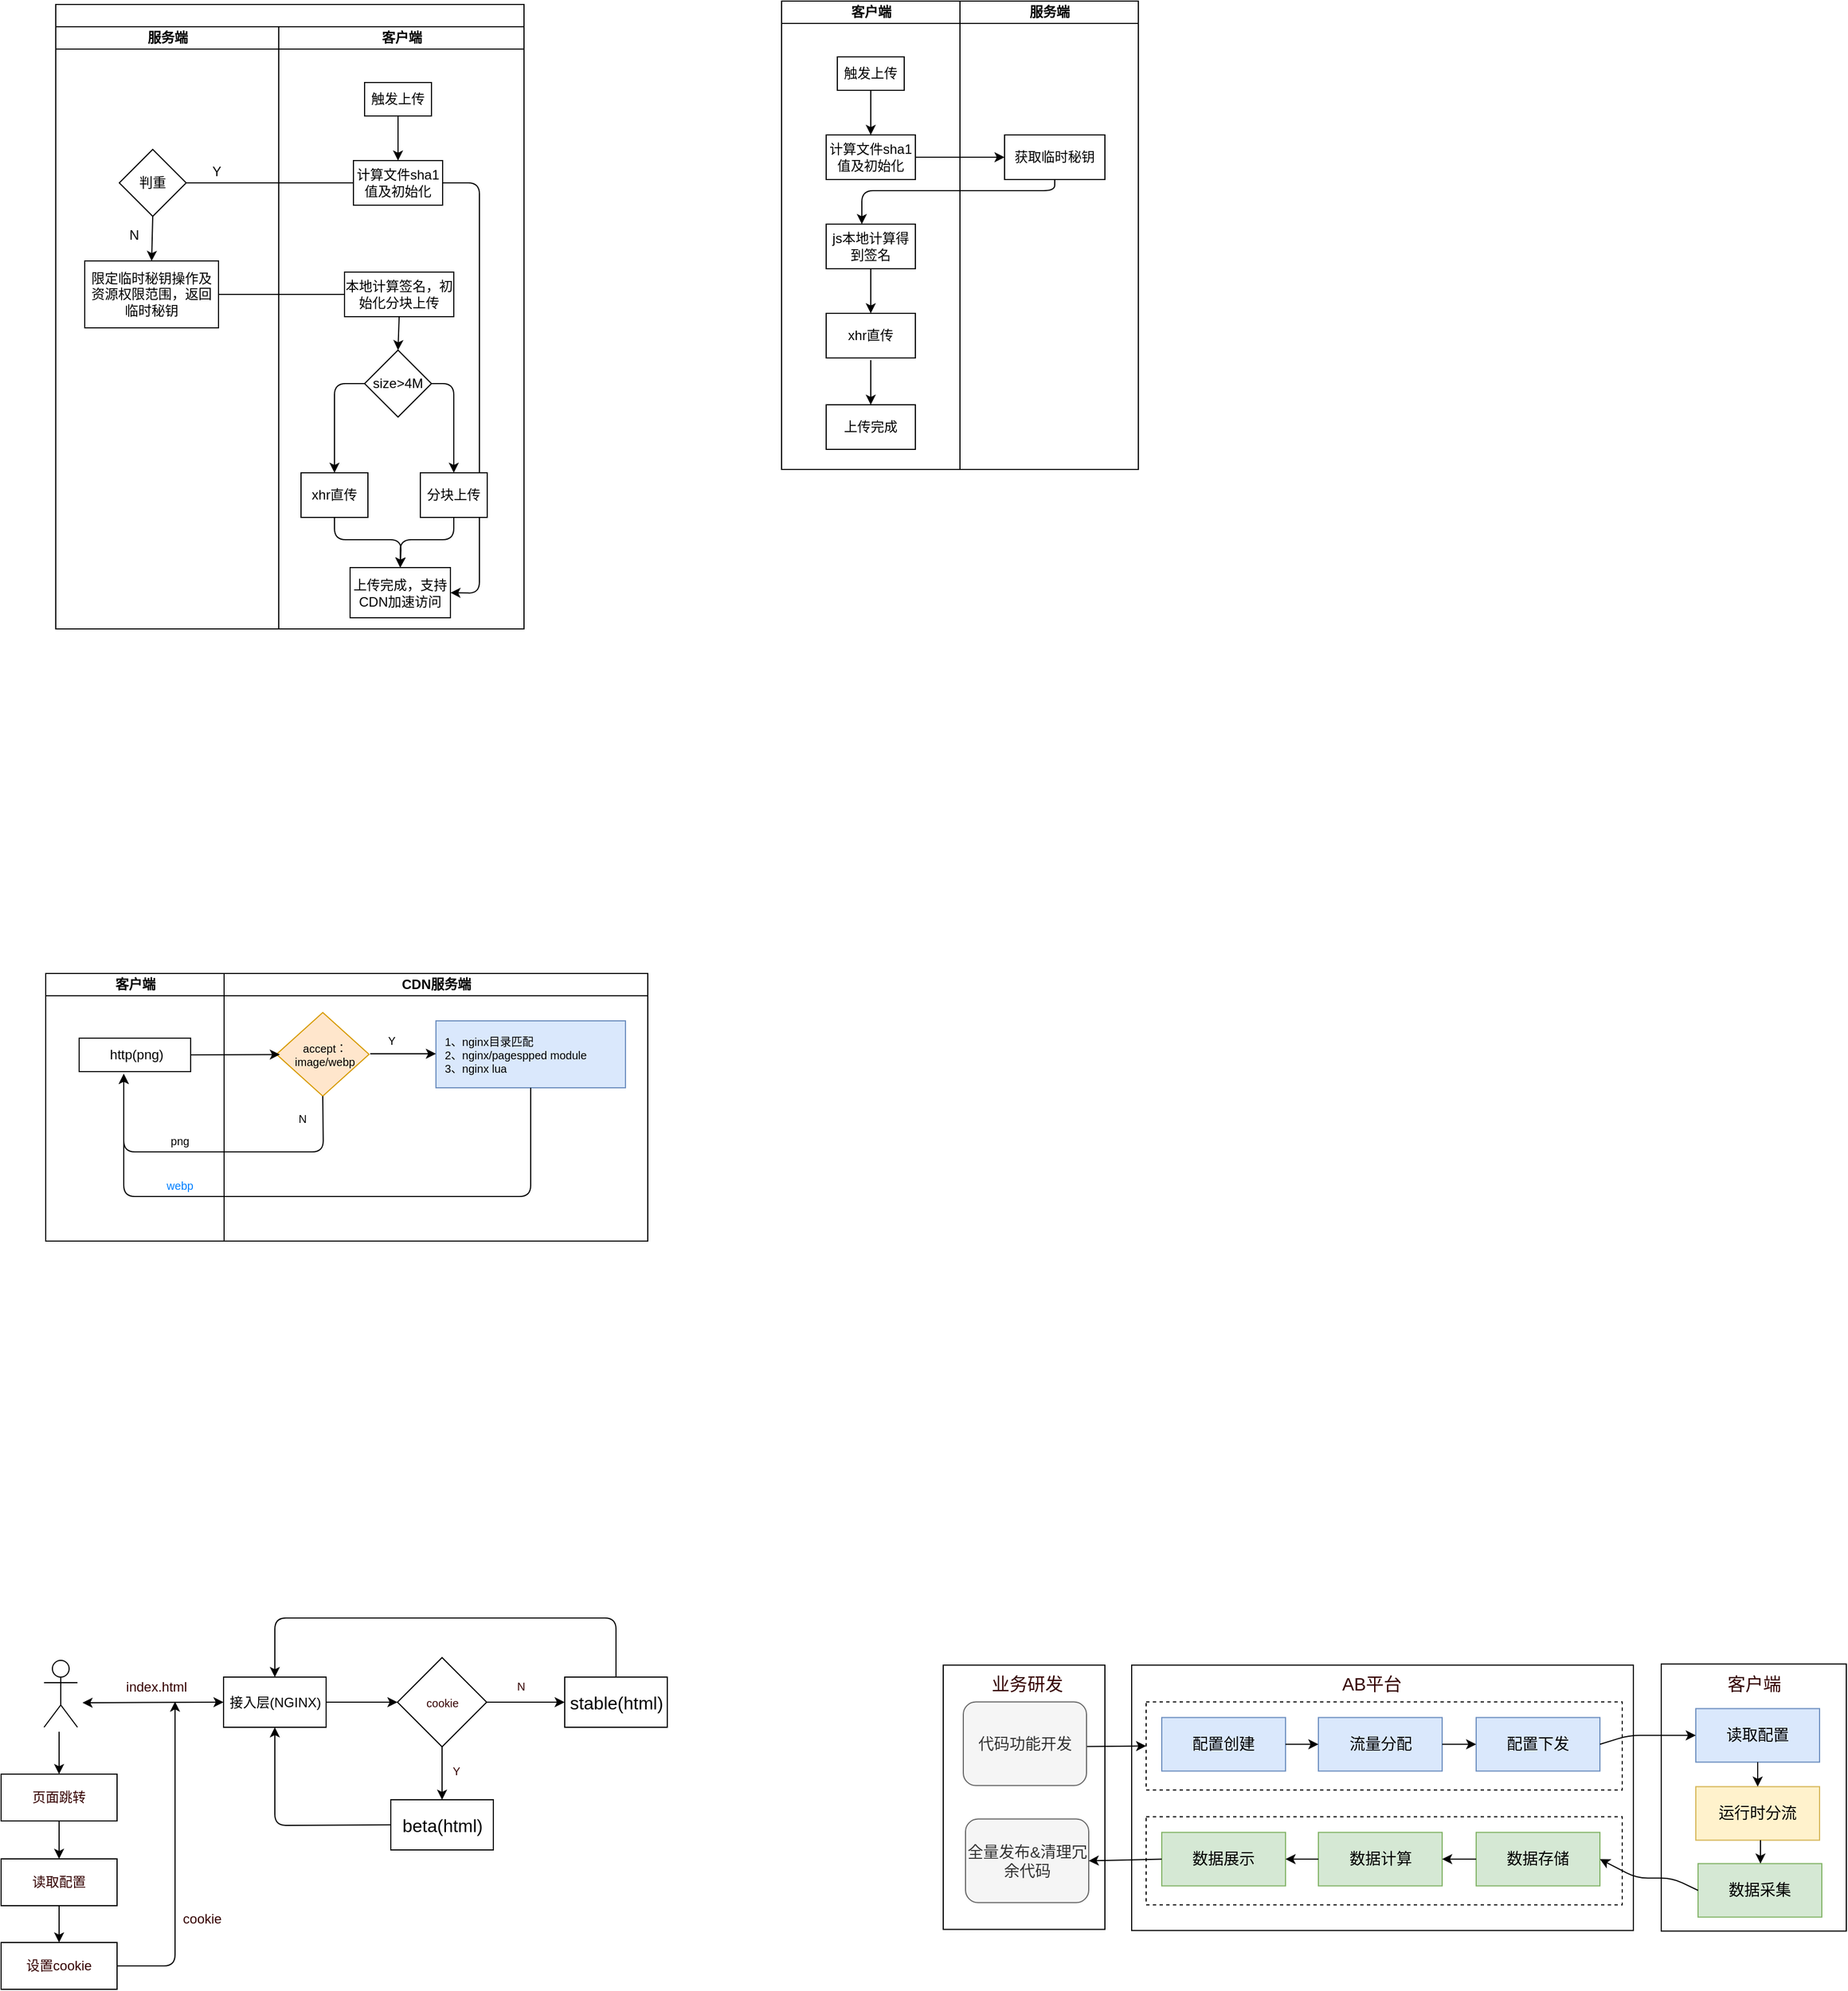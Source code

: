 <mxfile version="13.6.6" type="github" pages="3">
  <diagram name="ABtest及上传" id="74e2e168-ea6b-b213-b513-2b3c1d86103e">
    <mxGraphModel dx="2678" dy="771" grid="0" gridSize="10" guides="1" tooltips="1" connect="1" arrows="1" fold="1" page="0" pageScale="1" pageWidth="1100" pageHeight="850" background="#FFFFFF" math="0" shadow="0">
      <root>
        <mxCell id="0" />
        <mxCell id="1" parent="0" />
        <mxCell id="ArR1yVVQ8Pi9FYVZA95V-59" value="" style="rounded=0;whiteSpace=wrap;html=1;fontSize=16;fontColor=#330000;align=center;" parent="1" vertex="1">
          <mxGeometry x="152" y="1546.25" width="145" height="237" as="geometry" />
        </mxCell>
        <mxCell id="ArR1yVVQ8Pi9FYVZA95V-43" value="" style="rounded=0;whiteSpace=wrap;html=1;fontSize=14;fontColor=#330000;align=center;" parent="1" vertex="1">
          <mxGeometry x="321" y="1546.25" width="450" height="238" as="geometry" />
        </mxCell>
        <mxCell id="ArR1yVVQ8Pi9FYVZA95V-48" value="" style="whiteSpace=wrap;html=1;fontSize=16;fontColor=#330000;align=center;dashed=1;" parent="1" vertex="1">
          <mxGeometry x="334" y="1579.25" width="427" height="79" as="geometry" />
        </mxCell>
        <mxCell id="77e6c97f196da883-3" value="服务端" style="swimlane;html=1;startSize=20;" parent="1" vertex="1" treatAsSingle="0">
          <mxGeometry x="167" y="54" width="160" height="420" as="geometry" />
        </mxCell>
        <mxCell id="MWQBDPM0mxpBOgvhmU6q-5" value="获取临时秘钥" style="whiteSpace=wrap;html=1;" parent="77e6c97f196da883-3" vertex="1">
          <mxGeometry x="40" y="120" width="90" height="40" as="geometry" />
        </mxCell>
        <mxCell id="MWQBDPM0mxpBOgvhmU6q-8" value="" style="endArrow=classic;html=1;exitX=1;exitY=0.5;exitDx=0;exitDy=0;entryX=0;entryY=0.5;entryDx=0;entryDy=0;" parent="1" source="MWQBDPM0mxpBOgvhmU6q-2" target="MWQBDPM0mxpBOgvhmU6q-5" edge="1">
          <mxGeometry width="50" height="50" relative="1" as="geometry">
            <mxPoint x="337" y="284" as="sourcePoint" />
            <mxPoint x="387" y="234" as="targetPoint" />
          </mxGeometry>
        </mxCell>
        <mxCell id="MWQBDPM0mxpBOgvhmU6q-12" value="" style="endArrow=classic;html=1;exitX=0.5;exitY=1;exitDx=0;exitDy=0;entryX=0.4;entryY=0;entryDx=0;entryDy=0;entryPerimeter=0;" parent="1" source="MWQBDPM0mxpBOgvhmU6q-5" target="MWQBDPM0mxpBOgvhmU6q-10" edge="1">
          <mxGeometry width="50" height="50" relative="1" as="geometry">
            <mxPoint x="337" y="324" as="sourcePoint" />
            <mxPoint x="387" y="274" as="targetPoint" />
            <Array as="points">
              <mxPoint x="252" y="224" />
              <mxPoint x="79" y="224" />
            </Array>
          </mxGeometry>
        </mxCell>
        <mxCell id="77e6c97f196da883-2" value="客户端" style="swimlane;html=1;startSize=20;" parent="1" vertex="1" treatAsSingle="0">
          <mxGeometry x="7" y="54" width="160" height="420" as="geometry" />
        </mxCell>
        <mxCell id="MWQBDPM0mxpBOgvhmU6q-4" style="edgeStyle=orthogonalEdgeStyle;rounded=0;orthogonalLoop=1;jettySize=auto;html=1;exitX=0.5;exitY=1;exitDx=0;exitDy=0;entryX=0.5;entryY=0;entryDx=0;entryDy=0;" parent="77e6c97f196da883-2" source="MWQBDPM0mxpBOgvhmU6q-1" target="MWQBDPM0mxpBOgvhmU6q-2" edge="1">
          <mxGeometry relative="1" as="geometry" />
        </mxCell>
        <mxCell id="MWQBDPM0mxpBOgvhmU6q-1" value="触发上传" style="whiteSpace=wrap;html=1;" parent="77e6c97f196da883-2" vertex="1">
          <mxGeometry x="50" y="50" width="60" height="30" as="geometry" />
        </mxCell>
        <mxCell id="MWQBDPM0mxpBOgvhmU6q-2" value="&lt;br&gt;计算文件sha1值及初始化&lt;br&gt;&lt;br&gt;&lt;p style=&quot;margin-top: 0pt ; margin-bottom: 0pt ; margin-left: 0in ; direction: ltr ; unicode-bidi: embed ; word-break: normal&quot;&gt;&lt;/p&gt;" style="whiteSpace=wrap;html=1;" parent="77e6c97f196da883-2" vertex="1">
          <mxGeometry x="40" y="120" width="80" height="40" as="geometry" />
        </mxCell>
        <mxCell id="MWQBDPM0mxpBOgvhmU6q-10" value="js本地计算得到签名" style="whiteSpace=wrap;html=1;" parent="77e6c97f196da883-2" vertex="1">
          <mxGeometry x="40" y="200" width="80" height="40" as="geometry" />
        </mxCell>
        <mxCell id="MWQBDPM0mxpBOgvhmU6q-13" value="xhr直传&lt;br&gt;&lt;p style=&quot;margin-top: 0pt ; margin-bottom: 0pt ; margin-left: 0in ; direction: ltr ; unicode-bidi: embed ; word-break: normal&quot;&gt;&lt;/p&gt;" style="whiteSpace=wrap;html=1;" parent="77e6c97f196da883-2" vertex="1">
          <mxGeometry x="40" y="280" width="80" height="40" as="geometry" />
        </mxCell>
        <mxCell id="MWQBDPM0mxpBOgvhmU6q-14" value="" style="endArrow=classic;html=1;exitX=0.5;exitY=1;exitDx=0;exitDy=0;entryX=0.5;entryY=0;entryDx=0;entryDy=0;" parent="77e6c97f196da883-2" source="MWQBDPM0mxpBOgvhmU6q-10" target="MWQBDPM0mxpBOgvhmU6q-13" edge="1">
          <mxGeometry width="50" height="50" relative="1" as="geometry">
            <mxPoint x="330" y="290" as="sourcePoint" />
            <mxPoint x="380" y="240" as="targetPoint" />
          </mxGeometry>
        </mxCell>
        <mxCell id="MWQBDPM0mxpBOgvhmU6q-16" value="上传完成&lt;br&gt;&lt;p style=&quot;margin-top: 0pt ; margin-bottom: 0pt ; margin-left: 0in ; direction: ltr ; unicode-bidi: embed ; word-break: normal&quot;&gt;&lt;/p&gt;" style="whiteSpace=wrap;html=1;" parent="77e6c97f196da883-2" vertex="1">
          <mxGeometry x="40" y="362" width="80" height="40" as="geometry" />
        </mxCell>
        <mxCell id="MWQBDPM0mxpBOgvhmU6q-17" value="" style="endArrow=classic;html=1;exitX=0.5;exitY=1;exitDx=0;exitDy=0;entryX=0.5;entryY=0;entryDx=0;entryDy=0;" parent="77e6c97f196da883-2" target="MWQBDPM0mxpBOgvhmU6q-16" edge="1">
          <mxGeometry width="50" height="50" relative="1" as="geometry">
            <mxPoint x="80" y="322" as="sourcePoint" />
            <mxPoint x="310" y="262" as="targetPoint" />
          </mxGeometry>
        </mxCell>
        <mxCell id="ArR1yVVQ8Pi9FYVZA95V-1" value="" style="shape=umlActor;verticalLabelPosition=bottom;verticalAlign=top;html=1;outlineConnect=0;fontSize=16;fontColor=#FF3333;" parent="1" vertex="1">
          <mxGeometry x="-654.5" y="1542" width="30" height="60" as="geometry" />
        </mxCell>
        <mxCell id="ArR1yVVQ8Pi9FYVZA95V-2" value="接入层(NGINX)" style="whiteSpace=wrap;html=1;fontSize=12;" parent="1" vertex="1">
          <mxGeometry x="-493.5" y="1557" width="92" height="45" as="geometry" />
        </mxCell>
        <mxCell id="ArR1yVVQ8Pi9FYVZA95V-3" value="" style="endArrow=classic;startArrow=classic;html=1;fontSize=10;fontColor=#007FFF;entryX=0;entryY=0.5;entryDx=0;entryDy=0;" parent="1" target="ArR1yVVQ8Pi9FYVZA95V-2" edge="1">
          <mxGeometry width="50" height="50" relative="1" as="geometry">
            <mxPoint x="-620" y="1580" as="sourcePoint" />
            <mxPoint x="-222.5" y="1529" as="targetPoint" />
          </mxGeometry>
        </mxCell>
        <mxCell id="ArR1yVVQ8Pi9FYVZA95V-7" value="cookie" style="rhombus;whiteSpace=wrap;html=1;fontSize=10;fontColor=#330000;align=center;" parent="1" vertex="1">
          <mxGeometry x="-337.5" y="1539.5" width="80" height="80" as="geometry" />
        </mxCell>
        <mxCell id="ArR1yVVQ8Pi9FYVZA95V-8" value="" style="endArrow=classic;html=1;fontSize=10;fontColor=#330000;exitX=1;exitY=0.5;exitDx=0;exitDy=0;" parent="1" source="ArR1yVVQ8Pi9FYVZA95V-2" target="ArR1yVVQ8Pi9FYVZA95V-7" edge="1">
          <mxGeometry width="50" height="50" relative="1" as="geometry">
            <mxPoint x="-272.5" y="1579" as="sourcePoint" />
            <mxPoint x="-222.5" y="1529" as="targetPoint" />
          </mxGeometry>
        </mxCell>
        <mxCell id="ArR1yVVQ8Pi9FYVZA95V-9" value="beta(html)" style="whiteSpace=wrap;html=1;fontSize=16;" parent="1" vertex="1">
          <mxGeometry x="-343.5" y="1667" width="92" height="45" as="geometry" />
        </mxCell>
        <mxCell id="ArR1yVVQ8Pi9FYVZA95V-10" value="stable(html)" style="whiteSpace=wrap;html=1;fontSize=16;" parent="1" vertex="1">
          <mxGeometry x="-187.5" y="1557" width="92" height="45" as="geometry" />
        </mxCell>
        <mxCell id="ArR1yVVQ8Pi9FYVZA95V-11" value="" style="endArrow=classic;html=1;fontSize=10;fontColor=#330000;exitX=1;exitY=0.5;exitDx=0;exitDy=0;entryX=0;entryY=0.5;entryDx=0;entryDy=0;" parent="1" source="ArR1yVVQ8Pi9FYVZA95V-7" target="ArR1yVVQ8Pi9FYVZA95V-10" edge="1">
          <mxGeometry width="50" height="50" relative="1" as="geometry">
            <mxPoint x="-388.5" y="1607" as="sourcePoint" />
            <mxPoint x="-338.5" y="1557" as="targetPoint" />
          </mxGeometry>
        </mxCell>
        <mxCell id="ArR1yVVQ8Pi9FYVZA95V-12" value="" style="endArrow=classic;html=1;fontSize=10;fontColor=#330000;exitX=0.5;exitY=1;exitDx=0;exitDy=0;entryX=0.5;entryY=0;entryDx=0;entryDy=0;" parent="1" source="ArR1yVVQ8Pi9FYVZA95V-7" target="ArR1yVVQ8Pi9FYVZA95V-9" edge="1">
          <mxGeometry width="50" height="50" relative="1" as="geometry">
            <mxPoint x="-388.5" y="1607" as="sourcePoint" />
            <mxPoint x="-338.5" y="1557" as="targetPoint" />
          </mxGeometry>
        </mxCell>
        <mxCell id="ArR1yVVQ8Pi9FYVZA95V-13" value="Y" style="text;html=1;align=center;verticalAlign=middle;resizable=0;points=[];autosize=1;fontSize=10;fontColor=#330000;" parent="1" vertex="1">
          <mxGeometry x="-294.5" y="1633" width="18" height="16" as="geometry" />
        </mxCell>
        <mxCell id="ArR1yVVQ8Pi9FYVZA95V-14" value="N" style="text;html=1;align=center;verticalAlign=middle;resizable=0;points=[];autosize=1;fontSize=10;fontColor=#330000;" parent="1" vertex="1">
          <mxGeometry x="-236.5" y="1557" width="19" height="16" as="geometry" />
        </mxCell>
        <mxCell id="ArR1yVVQ8Pi9FYVZA95V-15" value="" style="endArrow=classic;html=1;fontSize=10;fontColor=#330000;exitX=0.5;exitY=0;exitDx=0;exitDy=0;entryX=0.5;entryY=0;entryDx=0;entryDy=0;" parent="1" source="ArR1yVVQ8Pi9FYVZA95V-10" target="ArR1yVVQ8Pi9FYVZA95V-2" edge="1">
          <mxGeometry width="50" height="50" relative="1" as="geometry">
            <mxPoint x="-388.5" y="1607" as="sourcePoint" />
            <mxPoint x="-338.5" y="1557" as="targetPoint" />
            <Array as="points">
              <mxPoint x="-141.5" y="1504" />
              <mxPoint x="-447.5" y="1504" />
            </Array>
          </mxGeometry>
        </mxCell>
        <mxCell id="ArR1yVVQ8Pi9FYVZA95V-16" value="" style="endArrow=classic;html=1;fontSize=10;fontColor=#330000;exitX=0;exitY=0.5;exitDx=0;exitDy=0;entryX=0.5;entryY=1;entryDx=0;entryDy=0;" parent="1" source="ArR1yVVQ8Pi9FYVZA95V-9" target="ArR1yVVQ8Pi9FYVZA95V-2" edge="1">
          <mxGeometry width="50" height="50" relative="1" as="geometry">
            <mxPoint x="-388.5" y="1607" as="sourcePoint" />
            <mxPoint x="-338.5" y="1557" as="targetPoint" />
            <Array as="points">
              <mxPoint x="-447.5" y="1690" />
            </Array>
          </mxGeometry>
        </mxCell>
        <mxCell id="ArR1yVVQ8Pi9FYVZA95V-42" value="代码功能开发" style="rounded=1;whiteSpace=wrap;html=1;fontSize=14;fontColor=#333333;align=center;fillColor=#f5f5f5;strokeColor=#666666;" parent="1" vertex="1">
          <mxGeometry x="170" y="1579.25" width="110.5" height="75" as="geometry" />
        </mxCell>
        <mxCell id="ArR1yVVQ8Pi9FYVZA95V-44" value="配置创建" style="whiteSpace=wrap;html=1;fontSize=14;align=center;fillColor=#dae8fc;strokeColor=#6c8ebf;" parent="1" vertex="1">
          <mxGeometry x="348" y="1593.25" width="111" height="48" as="geometry" />
        </mxCell>
        <mxCell id="ArR1yVVQ8Pi9FYVZA95V-45" value="流量分配" style="whiteSpace=wrap;html=1;fontSize=14;align=center;fillColor=#dae8fc;strokeColor=#6c8ebf;" parent="1" vertex="1">
          <mxGeometry x="488.5" y="1593.25" width="111" height="48" as="geometry" />
        </mxCell>
        <mxCell id="ArR1yVVQ8Pi9FYVZA95V-46" value="配置下发" style="whiteSpace=wrap;html=1;fontSize=14;align=center;fillColor=#dae8fc;strokeColor=#6c8ebf;" parent="1" vertex="1">
          <mxGeometry x="630" y="1593.25" width="111" height="48" as="geometry" />
        </mxCell>
        <mxCell id="ArR1yVVQ8Pi9FYVZA95V-47" value="AB平台" style="text;html=1;align=center;verticalAlign=middle;resizable=0;points=[];autosize=1;fontSize=16;fontColor=#330000;" parent="1" vertex="1">
          <mxGeometry x="504" y="1551.25" width="63" height="23" as="geometry" />
        </mxCell>
        <mxCell id="ArR1yVVQ8Pi9FYVZA95V-49" value="" style="rounded=0;whiteSpace=wrap;html=1;fontSize=16;fontColor=#330000;align=center;" parent="1" vertex="1">
          <mxGeometry x="796" y="1545.25" width="166" height="239.5" as="geometry" />
        </mxCell>
        <mxCell id="ArR1yVVQ8Pi9FYVZA95V-50" value="客户端" style="text;html=1;align=center;verticalAlign=middle;resizable=0;points=[];autosize=1;fontSize=16;fontColor=#330000;" parent="1" vertex="1">
          <mxGeometry x="850" y="1551.25" width="58" height="23" as="geometry" />
        </mxCell>
        <mxCell id="ArR1yVVQ8Pi9FYVZA95V-51" value="读取配置" style="whiteSpace=wrap;html=1;fontSize=14;align=center;fillColor=#dae8fc;strokeColor=#6c8ebf;" parent="1" vertex="1">
          <mxGeometry x="827" y="1585.25" width="111" height="48" as="geometry" />
        </mxCell>
        <mxCell id="ArR1yVVQ8Pi9FYVZA95V-52" value="运行时分流" style="whiteSpace=wrap;html=1;fontSize=14;align=center;fillColor=#fff2cc;strokeColor=#d6b656;" parent="1" vertex="1">
          <mxGeometry x="827" y="1655.25" width="111" height="48" as="geometry" />
        </mxCell>
        <mxCell id="ArR1yVVQ8Pi9FYVZA95V-53" value="数据采集" style="whiteSpace=wrap;html=1;fontSize=14;align=center;fillColor=#d5e8d4;strokeColor=#82b366;" parent="1" vertex="1">
          <mxGeometry x="829" y="1724.25" width="111" height="48" as="geometry" />
        </mxCell>
        <mxCell id="ArR1yVVQ8Pi9FYVZA95V-54" value="" style="whiteSpace=wrap;html=1;fontSize=16;fontColor=#330000;align=center;dashed=1;" parent="1" vertex="1">
          <mxGeometry x="334" y="1682.25" width="427" height="79" as="geometry" />
        </mxCell>
        <mxCell id="ArR1yVVQ8Pi9FYVZA95V-55" value="数据展示" style="whiteSpace=wrap;html=1;fontSize=14;align=center;fillColor=#d5e8d4;strokeColor=#82b366;" parent="1" vertex="1">
          <mxGeometry x="348" y="1696.25" width="111" height="48" as="geometry" />
        </mxCell>
        <mxCell id="ArR1yVVQ8Pi9FYVZA95V-56" value="数据计算" style="whiteSpace=wrap;html=1;fontSize=14;align=center;fillColor=#d5e8d4;strokeColor=#82b366;" parent="1" vertex="1">
          <mxGeometry x="488.5" y="1696.25" width="111" height="48" as="geometry" />
        </mxCell>
        <mxCell id="ArR1yVVQ8Pi9FYVZA95V-57" value="数据存储" style="whiteSpace=wrap;html=1;fontSize=14;align=center;fillColor=#d5e8d4;strokeColor=#82b366;" parent="1" vertex="1">
          <mxGeometry x="630" y="1696.25" width="111" height="48" as="geometry" />
        </mxCell>
        <mxCell id="ArR1yVVQ8Pi9FYVZA95V-58" value="全量发布&amp;amp;清理冗余代码" style="rounded=1;whiteSpace=wrap;html=1;fontSize=14;fontColor=#333333;align=center;fillColor=#f5f5f5;strokeColor=#666666;" parent="1" vertex="1">
          <mxGeometry x="172" y="1684.25" width="110.5" height="75" as="geometry" />
        </mxCell>
        <mxCell id="ArR1yVVQ8Pi9FYVZA95V-60" value="业务研发" style="text;html=1;align=center;verticalAlign=middle;resizable=0;points=[];autosize=1;fontSize=16;fontColor=#330000;" parent="1" vertex="1">
          <mxGeometry x="190.25" y="1551.25" width="74" height="23" as="geometry" />
        </mxCell>
        <mxCell id="ArR1yVVQ8Pi9FYVZA95V-61" value="" style="endArrow=classic;html=1;fontSize=16;fontColor=#330000;entryX=0;entryY=0.5;entryDx=0;entryDy=0;" parent="1" target="ArR1yVVQ8Pi9FYVZA95V-48" edge="1">
          <mxGeometry width="50" height="50" relative="1" as="geometry">
            <mxPoint x="281" y="1619.25" as="sourcePoint" />
            <mxPoint x="583" y="1642.25" as="targetPoint" />
          </mxGeometry>
        </mxCell>
        <mxCell id="ArR1yVVQ8Pi9FYVZA95V-62" value="" style="endArrow=classic;html=1;fontSize=16;fontColor=#330000;exitX=1;exitY=0.5;exitDx=0;exitDy=0;entryX=0;entryY=0.5;entryDx=0;entryDy=0;" parent="1" source="ArR1yVVQ8Pi9FYVZA95V-44" target="ArR1yVVQ8Pi9FYVZA95V-45" edge="1">
          <mxGeometry width="50" height="50" relative="1" as="geometry">
            <mxPoint x="533" y="1674.25" as="sourcePoint" />
            <mxPoint x="583" y="1624.25" as="targetPoint" />
          </mxGeometry>
        </mxCell>
        <mxCell id="ArR1yVVQ8Pi9FYVZA95V-63" value="" style="endArrow=classic;html=1;fontSize=16;fontColor=#330000;exitX=1;exitY=0.5;exitDx=0;exitDy=0;entryX=0;entryY=0.5;entryDx=0;entryDy=0;" parent="1" source="ArR1yVVQ8Pi9FYVZA95V-45" target="ArR1yVVQ8Pi9FYVZA95V-46" edge="1">
          <mxGeometry width="50" height="50" relative="1" as="geometry">
            <mxPoint x="533" y="1674.25" as="sourcePoint" />
            <mxPoint x="583" y="1624.25" as="targetPoint" />
          </mxGeometry>
        </mxCell>
        <mxCell id="ArR1yVVQ8Pi9FYVZA95V-64" value="" style="endArrow=classic;html=1;fontSize=16;fontColor=#330000;exitX=1;exitY=0.5;exitDx=0;exitDy=0;entryX=0;entryY=0.5;entryDx=0;entryDy=0;" parent="1" source="ArR1yVVQ8Pi9FYVZA95V-46" target="ArR1yVVQ8Pi9FYVZA95V-51" edge="1">
          <mxGeometry width="50" height="50" relative="1" as="geometry">
            <mxPoint x="533" y="1674.25" as="sourcePoint" />
            <mxPoint x="583" y="1624.25" as="targetPoint" />
            <Array as="points">
              <mxPoint x="767" y="1609.25" />
            </Array>
          </mxGeometry>
        </mxCell>
        <mxCell id="ArR1yVVQ8Pi9FYVZA95V-65" value="" style="endArrow=classic;html=1;fontSize=16;fontColor=#330000;exitX=0.5;exitY=1;exitDx=0;exitDy=0;" parent="1" source="ArR1yVVQ8Pi9FYVZA95V-51" target="ArR1yVVQ8Pi9FYVZA95V-52" edge="1">
          <mxGeometry width="50" height="50" relative="1" as="geometry">
            <mxPoint x="533" y="1674.25" as="sourcePoint" />
            <mxPoint x="583" y="1624.25" as="targetPoint" />
          </mxGeometry>
        </mxCell>
        <mxCell id="ArR1yVVQ8Pi9FYVZA95V-66" value="" style="endArrow=classic;html=1;fontSize=16;fontColor=#330000;" parent="1" edge="1">
          <mxGeometry width="50" height="50" relative="1" as="geometry">
            <mxPoint x="885" y="1703.25" as="sourcePoint" />
            <mxPoint x="885" y="1724.25" as="targetPoint" />
          </mxGeometry>
        </mxCell>
        <mxCell id="ArR1yVVQ8Pi9FYVZA95V-67" value="" style="endArrow=classic;html=1;fontSize=16;fontColor=#330000;exitX=0;exitY=0.5;exitDx=0;exitDy=0;entryX=1;entryY=0.5;entryDx=0;entryDy=0;" parent="1" source="ArR1yVVQ8Pi9FYVZA95V-53" target="ArR1yVVQ8Pi9FYVZA95V-57" edge="1">
          <mxGeometry width="50" height="50" relative="1" as="geometry">
            <mxPoint x="533" y="1674.25" as="sourcePoint" />
            <mxPoint x="583" y="1624.25" as="targetPoint" />
            <Array as="points">
              <mxPoint x="806" y="1737.25" />
              <mxPoint x="774" y="1737.25" />
            </Array>
          </mxGeometry>
        </mxCell>
        <mxCell id="ArR1yVVQ8Pi9FYVZA95V-68" value="" style="endArrow=classic;html=1;fontSize=16;fontColor=#330000;exitX=0;exitY=0.5;exitDx=0;exitDy=0;" parent="1" source="ArR1yVVQ8Pi9FYVZA95V-57" target="ArR1yVVQ8Pi9FYVZA95V-56" edge="1">
          <mxGeometry width="50" height="50" relative="1" as="geometry">
            <mxPoint x="533" y="1674.25" as="sourcePoint" />
            <mxPoint x="583" y="1624.25" as="targetPoint" />
          </mxGeometry>
        </mxCell>
        <mxCell id="ArR1yVVQ8Pi9FYVZA95V-69" value="" style="endArrow=classic;html=1;fontSize=16;fontColor=#330000;exitX=0;exitY=0.5;exitDx=0;exitDy=0;entryX=1;entryY=0.5;entryDx=0;entryDy=0;" parent="1" source="ArR1yVVQ8Pi9FYVZA95V-56" target="ArR1yVVQ8Pi9FYVZA95V-55" edge="1">
          <mxGeometry width="50" height="50" relative="1" as="geometry">
            <mxPoint x="533" y="1674.25" as="sourcePoint" />
            <mxPoint x="583" y="1624.25" as="targetPoint" />
          </mxGeometry>
        </mxCell>
        <mxCell id="ArR1yVVQ8Pi9FYVZA95V-70" value="" style="endArrow=classic;html=1;fontSize=16;fontColor=#330000;exitX=0;exitY=0.5;exitDx=0;exitDy=0;entryX=1;entryY=0.5;entryDx=0;entryDy=0;" parent="1" source="ArR1yVVQ8Pi9FYVZA95V-55" target="ArR1yVVQ8Pi9FYVZA95V-58" edge="1">
          <mxGeometry width="50" height="50" relative="1" as="geometry">
            <mxPoint x="533" y="1674.25" as="sourcePoint" />
            <mxPoint x="583" y="1624.25" as="targetPoint" />
          </mxGeometry>
        </mxCell>
        <mxCell id="ArR1yVVQ8Pi9FYVZA95V-79" value="页面跳转" style="rounded=0;whiteSpace=wrap;html=1;fontSize=12;fontColor=#330000;align=center;" parent="1" vertex="1">
          <mxGeometry x="-693" y="1644" width="104" height="42" as="geometry" />
        </mxCell>
        <mxCell id="ArR1yVVQ8Pi9FYVZA95V-80" value="读取配置" style="rounded=0;whiteSpace=wrap;html=1;fontSize=12;fontColor=#330000;align=center;" parent="1" vertex="1">
          <mxGeometry x="-693" y="1720" width="104" height="42" as="geometry" />
        </mxCell>
        <mxCell id="ArR1yVVQ8Pi9FYVZA95V-81" value="设置cookie" style="rounded=0;whiteSpace=wrap;html=1;fontSize=12;fontColor=#330000;align=center;" parent="1" vertex="1">
          <mxGeometry x="-693" y="1795" width="104" height="42" as="geometry" />
        </mxCell>
        <mxCell id="ArR1yVVQ8Pi9FYVZA95V-82" value="" style="endArrow=classic;html=1;fontSize=12;fontColor=#330000;entryX=0.5;entryY=0;entryDx=0;entryDy=0;" parent="1" target="ArR1yVVQ8Pi9FYVZA95V-79" edge="1">
          <mxGeometry width="50" height="50" relative="1" as="geometry">
            <mxPoint x="-641" y="1606" as="sourcePoint" />
            <mxPoint x="-618" y="1598" as="targetPoint" />
          </mxGeometry>
        </mxCell>
        <mxCell id="ArR1yVVQ8Pi9FYVZA95V-83" value="index.html" style="text;html=1;align=center;verticalAlign=middle;resizable=0;points=[];autosize=1;fontSize=12;fontColor=#330000;" parent="1" vertex="1">
          <mxGeometry x="-587" y="1557" width="65" height="18" as="geometry" />
        </mxCell>
        <mxCell id="ArR1yVVQ8Pi9FYVZA95V-84" value="" style="endArrow=classic;html=1;fontSize=12;fontColor=#330000;exitX=0.5;exitY=1;exitDx=0;exitDy=0;entryX=0.5;entryY=0;entryDx=0;entryDy=0;" parent="1" source="ArR1yVVQ8Pi9FYVZA95V-79" target="ArR1yVVQ8Pi9FYVZA95V-80" edge="1">
          <mxGeometry width="50" height="50" relative="1" as="geometry">
            <mxPoint x="-394" y="1745" as="sourcePoint" />
            <mxPoint x="-344" y="1695" as="targetPoint" />
          </mxGeometry>
        </mxCell>
        <mxCell id="ArR1yVVQ8Pi9FYVZA95V-85" value="" style="endArrow=classic;html=1;fontSize=12;fontColor=#330000;exitX=0.5;exitY=1;exitDx=0;exitDy=0;entryX=0.5;entryY=0;entryDx=0;entryDy=0;" parent="1" source="ArR1yVVQ8Pi9FYVZA95V-80" target="ArR1yVVQ8Pi9FYVZA95V-81" edge="1">
          <mxGeometry width="50" height="50" relative="1" as="geometry">
            <mxPoint x="-531" y="1820" as="sourcePoint" />
            <mxPoint x="-481" y="1770" as="targetPoint" />
          </mxGeometry>
        </mxCell>
        <mxCell id="ArR1yVVQ8Pi9FYVZA95V-86" value="" style="endArrow=classic;html=1;fontSize=12;fontColor=#330000;exitX=1;exitY=0.5;exitDx=0;exitDy=0;entryX=0.769;entryY=1.222;entryDx=0;entryDy=0;entryPerimeter=0;" parent="1" source="ArR1yVVQ8Pi9FYVZA95V-81" target="ArR1yVVQ8Pi9FYVZA95V-83" edge="1">
          <mxGeometry width="50" height="50" relative="1" as="geometry">
            <mxPoint x="-394" y="1745" as="sourcePoint" />
            <mxPoint x="-344" y="1695" as="targetPoint" />
            <Array as="points">
              <mxPoint x="-537" y="1816" />
            </Array>
          </mxGeometry>
        </mxCell>
        <mxCell id="ArR1yVVQ8Pi9FYVZA95V-87" value="cookie" style="text;html=1;align=center;verticalAlign=middle;resizable=0;points=[];autosize=1;fontSize=12;fontColor=#330000;" parent="1" vertex="1">
          <mxGeometry x="-536" y="1765" width="45" height="18" as="geometry" />
        </mxCell>
        <mxCell id="EmXGoAv5Ff2JXkiIVDn--1" value="" style="swimlane;html=1;childLayout=stackLayout;startSize=20;rounded=0;shadow=0;labelBackgroundColor=none;strokeWidth=1;fontFamily=Verdana;fontSize=8;align=center;" parent="1" vertex="1" treatAsSingle="0">
          <mxGeometry x="-644" y="57" width="420" height="560" as="geometry" />
        </mxCell>
        <mxCell id="EmXGoAv5Ff2JXkiIVDn--2" value="" style="endArrow=classic;html=1;exitX=1;exitY=0.5;exitDx=0;exitDy=0;entryX=0;entryY=0.5;entryDx=0;entryDy=0;" parent="EmXGoAv5Ff2JXkiIVDn--1" source="EmXGoAv5Ff2JXkiIVDn--16" target="EmXGoAv5Ff2JXkiIVDn--8" edge="1">
          <mxGeometry width="50" height="50" relative="1" as="geometry">
            <mxPoint x="330" y="250" as="sourcePoint" />
            <mxPoint x="200" y="160" as="targetPoint" />
          </mxGeometry>
        </mxCell>
        <mxCell id="EmXGoAv5Ff2JXkiIVDn--3" value="" style="endArrow=classic;html=1;exitX=1;exitY=0.5;exitDx=0;exitDy=0;entryX=1;entryY=0.5;entryDx=0;entryDy=0;" parent="EmXGoAv5Ff2JXkiIVDn--1" source="EmXGoAv5Ff2JXkiIVDn--8" target="EmXGoAv5Ff2JXkiIVDn--17" edge="1">
          <mxGeometry width="50" height="50" relative="1" as="geometry">
            <mxPoint x="280" y="390" as="sourcePoint" />
            <mxPoint x="330" y="340" as="targetPoint" />
            <Array as="points">
              <mxPoint x="380" y="160" />
              <mxPoint x="380" y="528" />
            </Array>
          </mxGeometry>
        </mxCell>
        <mxCell id="EmXGoAv5Ff2JXkiIVDn--4" value="" style="endArrow=classic;html=1;exitX=0;exitY=0.5;exitDx=0;exitDy=0;entryX=1;entryY=0.5;entryDx=0;entryDy=0;" parent="EmXGoAv5Ff2JXkiIVDn--1" source="EmXGoAv5Ff2JXkiIVDn--7" target="EmXGoAv5Ff2JXkiIVDn--14" edge="1">
          <mxGeometry width="50" height="50" relative="1" as="geometry">
            <mxPoint x="280" y="320" as="sourcePoint" />
            <mxPoint x="330" y="270" as="targetPoint" />
          </mxGeometry>
        </mxCell>
        <mxCell id="EmXGoAv5Ff2JXkiIVDn--5" value="服务端" style="swimlane;html=1;startSize=20;" parent="EmXGoAv5Ff2JXkiIVDn--1" vertex="1" treatAsSingle="0">
          <mxGeometry y="20" width="200" height="540" as="geometry" />
        </mxCell>
        <mxCell id="EmXGoAv5Ff2JXkiIVDn--6" value="N" style="text;html=1;align=center;verticalAlign=middle;resizable=0;points=[];autosize=1;" parent="EmXGoAv5Ff2JXkiIVDn--5" vertex="1">
          <mxGeometry x="60" y="177" width="20" height="20" as="geometry" />
        </mxCell>
        <mxCell id="EmXGoAv5Ff2JXkiIVDn--7" value="限定临时秘钥操作及资源权限范围，返回临时秘钥&lt;br&gt;&lt;p style=&quot;margin-top: 0pt ; margin-bottom: 0pt ; margin-left: 0in ; direction: ltr ; unicode-bidi: embed ; word-break: normal&quot;&gt;&lt;/p&gt;" style="whiteSpace=wrap;html=1;" parent="EmXGoAv5Ff2JXkiIVDn--5" vertex="1">
          <mxGeometry x="26" y="210" width="120" height="60" as="geometry" />
        </mxCell>
        <mxCell id="EmXGoAv5Ff2JXkiIVDn--8" value="判重" style="rhombus;whiteSpace=wrap;html=1;" parent="EmXGoAv5Ff2JXkiIVDn--5" vertex="1">
          <mxGeometry x="57" y="110" width="60" height="60" as="geometry" />
        </mxCell>
        <mxCell id="EmXGoAv5Ff2JXkiIVDn--9" value="" style="endArrow=classic;html=1;exitX=0.5;exitY=1;exitDx=0;exitDy=0;entryX=0.5;entryY=0;entryDx=0;entryDy=0;" parent="EmXGoAv5Ff2JXkiIVDn--5" source="EmXGoAv5Ff2JXkiIVDn--8" target="EmXGoAv5Ff2JXkiIVDn--7" edge="1">
          <mxGeometry width="50" height="50" relative="1" as="geometry">
            <mxPoint x="80" y="370" as="sourcePoint" />
            <mxPoint x="130" y="320" as="targetPoint" />
          </mxGeometry>
        </mxCell>
        <mxCell id="EmXGoAv5Ff2JXkiIVDn--10" value="Y" style="text;html=1;align=center;verticalAlign=middle;resizable=0;points=[];autosize=1;" parent="EmXGoAv5Ff2JXkiIVDn--5" vertex="1">
          <mxGeometry x="134" y="120" width="20" height="20" as="geometry" />
        </mxCell>
        <mxCell id="EmXGoAv5Ff2JXkiIVDn--11" value="客户端" style="swimlane;html=1;startSize=20;" parent="EmXGoAv5Ff2JXkiIVDn--1" vertex="1" treatAsSingle="0">
          <mxGeometry x="200" y="20" width="220" height="540" as="geometry" />
        </mxCell>
        <mxCell id="EmXGoAv5Ff2JXkiIVDn--12" style="edgeStyle=orthogonalEdgeStyle;rounded=0;orthogonalLoop=1;jettySize=auto;html=1;exitX=0.5;exitY=1;exitDx=0;exitDy=0;entryX=0.5;entryY=0;entryDx=0;entryDy=0;" parent="EmXGoAv5Ff2JXkiIVDn--11" source="EmXGoAv5Ff2JXkiIVDn--15" target="EmXGoAv5Ff2JXkiIVDn--16" edge="1">
          <mxGeometry relative="1" as="geometry" />
        </mxCell>
        <mxCell id="EmXGoAv5Ff2JXkiIVDn--13" value="xhr直传&lt;br&gt;&lt;p style=&quot;margin-top: 0pt ; margin-bottom: 0pt ; margin-left: 0in ; direction: ltr ; unicode-bidi: embed ; word-break: normal&quot;&gt;&lt;/p&gt;" style="whiteSpace=wrap;html=1;" parent="EmXGoAv5Ff2JXkiIVDn--11" vertex="1">
          <mxGeometry x="20" y="400" width="60" height="40" as="geometry" />
        </mxCell>
        <mxCell id="EmXGoAv5Ff2JXkiIVDn--14" value="本地计算签名，初始化分块上传&lt;br&gt;&lt;p style=&quot;margin-top: 0pt ; margin-bottom: 0pt ; margin-left: 0in ; direction: ltr ; unicode-bidi: embed ; word-break: normal&quot;&gt;&lt;/p&gt;" style="whiteSpace=wrap;html=1;" parent="EmXGoAv5Ff2JXkiIVDn--11" vertex="1">
          <mxGeometry x="59" y="220" width="98" height="40" as="geometry" />
        </mxCell>
        <mxCell id="EmXGoAv5Ff2JXkiIVDn--15" value="触发上传" style="whiteSpace=wrap;html=1;" parent="EmXGoAv5Ff2JXkiIVDn--11" vertex="1">
          <mxGeometry x="77" y="50" width="60" height="30" as="geometry" />
        </mxCell>
        <mxCell id="EmXGoAv5Ff2JXkiIVDn--16" value="&lt;br&gt;计算文件sha1值及初始化&lt;br&gt;&lt;br&gt;&lt;p style=&quot;margin-top: 0pt ; margin-bottom: 0pt ; margin-left: 0in ; direction: ltr ; unicode-bidi: embed ; word-break: normal&quot;&gt;&lt;/p&gt;" style="whiteSpace=wrap;html=1;" parent="EmXGoAv5Ff2JXkiIVDn--11" vertex="1">
          <mxGeometry x="67" y="120" width="80" height="40" as="geometry" />
        </mxCell>
        <mxCell id="EmXGoAv5Ff2JXkiIVDn--17" value="上传完成，支持CDN加速访问&lt;br&gt;&lt;p style=&quot;margin-top: 0pt ; margin-bottom: 0pt ; margin-left: 0in ; direction: ltr ; unicode-bidi: embed ; word-break: normal&quot;&gt;&lt;/p&gt;" style="whiteSpace=wrap;html=1;" parent="EmXGoAv5Ff2JXkiIVDn--11" vertex="1">
          <mxGeometry x="64" y="485" width="90" height="45" as="geometry" />
        </mxCell>
        <mxCell id="EmXGoAv5Ff2JXkiIVDn--18" value="size&amp;gt;4M" style="rhombus;whiteSpace=wrap;html=1;" parent="EmXGoAv5Ff2JXkiIVDn--11" vertex="1">
          <mxGeometry x="77" y="290" width="60" height="60" as="geometry" />
        </mxCell>
        <mxCell id="EmXGoAv5Ff2JXkiIVDn--19" value="" style="endArrow=classic;html=1;exitX=0.5;exitY=1;exitDx=0;exitDy=0;entryX=0.5;entryY=0;entryDx=0;entryDy=0;" parent="EmXGoAv5Ff2JXkiIVDn--11" source="EmXGoAv5Ff2JXkiIVDn--14" target="EmXGoAv5Ff2JXkiIVDn--18" edge="1">
          <mxGeometry width="50" height="50" relative="1" as="geometry">
            <mxPoint x="300" y="300" as="sourcePoint" />
            <mxPoint x="350" y="250" as="targetPoint" />
          </mxGeometry>
        </mxCell>
        <mxCell id="EmXGoAv5Ff2JXkiIVDn--20" value="分块上传&lt;br&gt;&lt;p style=&quot;margin-top: 0pt ; margin-bottom: 0pt ; margin-left: 0in ; direction: ltr ; unicode-bidi: embed ; word-break: normal&quot;&gt;&lt;/p&gt;" style="whiteSpace=wrap;html=1;" parent="EmXGoAv5Ff2JXkiIVDn--11" vertex="1">
          <mxGeometry x="127" y="400" width="60" height="40" as="geometry" />
        </mxCell>
        <mxCell id="EmXGoAv5Ff2JXkiIVDn--21" value="" style="endArrow=classic;html=1;entryX=0.5;entryY=0;entryDx=0;entryDy=0;" parent="EmXGoAv5Ff2JXkiIVDn--11" source="EmXGoAv5Ff2JXkiIVDn--18" target="EmXGoAv5Ff2JXkiIVDn--20" edge="1">
          <mxGeometry width="50" height="50" relative="1" as="geometry">
            <mxPoint x="140" y="320" as="sourcePoint" />
            <mxPoint x="277.711" y="380" as="targetPoint" />
            <Array as="points">
              <mxPoint x="157" y="320" />
            </Array>
          </mxGeometry>
        </mxCell>
        <mxCell id="EmXGoAv5Ff2JXkiIVDn--22" value="" style="endArrow=classic;html=1;exitX=0;exitY=0.5;exitDx=0;exitDy=0;entryX=0.5;entryY=0;entryDx=0;entryDy=0;" parent="EmXGoAv5Ff2JXkiIVDn--11" source="EmXGoAv5Ff2JXkiIVDn--18" target="EmXGoAv5Ff2JXkiIVDn--13" edge="1">
          <mxGeometry width="50" height="50" relative="1" as="geometry">
            <mxPoint x="280" y="290" as="sourcePoint" />
            <mxPoint x="330" y="240" as="targetPoint" />
            <Array as="points">
              <mxPoint x="50" y="320" />
            </Array>
          </mxGeometry>
        </mxCell>
        <mxCell id="EmXGoAv5Ff2JXkiIVDn--23" value="" style="endArrow=classic;html=1;exitX=0.5;exitY=1;exitDx=0;exitDy=0;entryX=0.5;entryY=0;entryDx=0;entryDy=0;" parent="EmXGoAv5Ff2JXkiIVDn--11" source="EmXGoAv5Ff2JXkiIVDn--20" target="EmXGoAv5Ff2JXkiIVDn--17" edge="1">
          <mxGeometry width="50" height="50" relative="1" as="geometry">
            <mxPoint x="150" y="490" as="sourcePoint" />
            <mxPoint x="200" y="440" as="targetPoint" />
            <Array as="points">
              <mxPoint x="157" y="460" />
              <mxPoint x="109" y="460" />
            </Array>
          </mxGeometry>
        </mxCell>
        <mxCell id="EmXGoAv5Ff2JXkiIVDn--24" value="" style="endArrow=classic;html=1;exitX=0.5;exitY=1;exitDx=0;exitDy=0;entryX=0.5;entryY=0;entryDx=0;entryDy=0;" parent="EmXGoAv5Ff2JXkiIVDn--11" source="EmXGoAv5Ff2JXkiIVDn--13" target="EmXGoAv5Ff2JXkiIVDn--17" edge="1">
          <mxGeometry width="50" height="50" relative="1" as="geometry">
            <mxPoint x="280" y="290" as="sourcePoint" />
            <mxPoint x="110" y="480" as="targetPoint" />
            <Array as="points">
              <mxPoint x="50" y="460" />
              <mxPoint x="110" y="460" />
            </Array>
          </mxGeometry>
        </mxCell>
        <mxCell id="EmXGoAv5Ff2JXkiIVDn--25" value="客户端" style="swimlane;html=1;startSize=20;" parent="1" vertex="1" treatAsSingle="0">
          <mxGeometry x="-653" y="926" width="160" height="240" as="geometry" />
        </mxCell>
        <mxCell id="EmXGoAv5Ff2JXkiIVDn--26" value="&amp;nbsp;http(png)" style="whiteSpace=wrap;html=1;" parent="EmXGoAv5Ff2JXkiIVDn--25" vertex="1">
          <mxGeometry x="30" y="58" width="100" height="30" as="geometry" />
        </mxCell>
        <mxCell id="EmXGoAv5Ff2JXkiIVDn--27" value="png" style="text;html=1;align=center;verticalAlign=middle;resizable=0;points=[];autosize=1;fontSize=10;" parent="EmXGoAv5Ff2JXkiIVDn--25" vertex="1">
          <mxGeometry x="100" y="140" width="40" height="20" as="geometry" />
        </mxCell>
        <mxCell id="EmXGoAv5Ff2JXkiIVDn--28" value="webp" style="text;html=1;align=center;verticalAlign=middle;resizable=0;points=[];autosize=1;fontSize=10;fontColor=#007FFF;" parent="EmXGoAv5Ff2JXkiIVDn--25" vertex="1">
          <mxGeometry x="100" y="180" width="40" height="20" as="geometry" />
        </mxCell>
        <mxCell id="EmXGoAv5Ff2JXkiIVDn--29" value="CDN服务端" style="swimlane;html=1;startSize=20;" parent="1" vertex="1" treatAsSingle="0">
          <mxGeometry x="-493" y="926" width="380" height="240" as="geometry" />
        </mxCell>
        <mxCell id="EmXGoAv5Ff2JXkiIVDn--30" value="" style="rhombus;whiteSpace=wrap;html=1;fontSize=10;verticalAlign=bottom;align=center;fillColor=#ffe6cc;strokeColor=#d79b00;" parent="EmXGoAv5Ff2JXkiIVDn--29" vertex="1">
          <mxGeometry x="47" y="35" width="83" height="75" as="geometry" />
        </mxCell>
        <mxCell id="EmXGoAv5Ff2JXkiIVDn--31" value="&lt;span&gt;accept&lt;/span&gt;&lt;span&gt;：&lt;/span&gt;&lt;br&gt;&lt;p style=&quot;margin-top: 0pt ; margin-bottom: 0pt ; margin-left: 0in ; direction: ltr ; unicode-bidi: embed ; word-break: normal&quot;&gt;image/webp&lt;/p&gt;" style="text;html=1;align=center;verticalAlign=middle;resizable=0;points=[];autosize=1;fontSize=10;" parent="EmXGoAv5Ff2JXkiIVDn--29" vertex="1">
          <mxGeometry x="50" y="57.5" width="80" height="30" as="geometry" />
        </mxCell>
        <mxCell id="EmXGoAv5Ff2JXkiIVDn--32" value="N" style="text;html=1;align=center;verticalAlign=middle;resizable=0;points=[];autosize=1;fontSize=10;" parent="EmXGoAv5Ff2JXkiIVDn--29" vertex="1">
          <mxGeometry x="60" y="120" width="20" height="20" as="geometry" />
        </mxCell>
        <mxCell id="EmXGoAv5Ff2JXkiIVDn--33" value="1、nginx目录匹配&lt;br&gt;2、nginx/pagespped module&lt;br&gt;3、nginx lua" style="whiteSpace=wrap;html=1;fontSize=10;align=left;spacingLeft=6;fillColor=#dae8fc;strokeColor=#6c8ebf;" parent="EmXGoAv5Ff2JXkiIVDn--29" vertex="1">
          <mxGeometry x="190" y="42.5" width="170" height="60" as="geometry" />
        </mxCell>
        <mxCell id="EmXGoAv5Ff2JXkiIVDn--34" value="" style="endArrow=classic;html=1;fontSize=10;exitX=1;exitY=0.5;exitDx=0;exitDy=0;" parent="1" source="EmXGoAv5Ff2JXkiIVDn--26" target="EmXGoAv5Ff2JXkiIVDn--31" edge="1">
          <mxGeometry width="50" height="50" relative="1" as="geometry">
            <mxPoint x="-593" y="1166" as="sourcePoint" />
            <mxPoint x="-543" y="1116" as="targetPoint" />
          </mxGeometry>
        </mxCell>
        <mxCell id="EmXGoAv5Ff2JXkiIVDn--35" value="" style="endArrow=classic;html=1;fontSize=10;exitX=0.5;exitY=1;exitDx=0;exitDy=0;" parent="1" source="EmXGoAv5Ff2JXkiIVDn--30" edge="1">
          <mxGeometry width="50" height="50" relative="1" as="geometry">
            <mxPoint x="-593" y="1166" as="sourcePoint" />
            <mxPoint x="-583.0" y="1016" as="targetPoint" />
            <Array as="points">
              <mxPoint x="-404" y="1086" />
              <mxPoint x="-583" y="1086" />
            </Array>
          </mxGeometry>
        </mxCell>
        <mxCell id="EmXGoAv5Ff2JXkiIVDn--36" value="" style="endArrow=classic;html=1;fontSize=10;exitX=1.013;exitY=0.483;exitDx=0;exitDy=0;exitPerimeter=0;" parent="1" source="EmXGoAv5Ff2JXkiIVDn--31" edge="1">
          <mxGeometry width="50" height="50" relative="1" as="geometry">
            <mxPoint x="-443" y="1136" as="sourcePoint" />
            <mxPoint x="-303" y="998" as="targetPoint" />
          </mxGeometry>
        </mxCell>
        <mxCell id="EmXGoAv5Ff2JXkiIVDn--37" value="Y" style="text;html=1;align=center;verticalAlign=middle;resizable=0;points=[];autosize=1;fontSize=10;" parent="1" vertex="1">
          <mxGeometry x="-353" y="976" width="20" height="20" as="geometry" />
        </mxCell>
        <mxCell id="EmXGoAv5Ff2JXkiIVDn--38" value="" style="endArrow=classic;html=1;fontSize=10;exitX=0.5;exitY=1;exitDx=0;exitDy=0;" parent="1" source="EmXGoAv5Ff2JXkiIVDn--33" edge="1">
          <mxGeometry width="50" height="50" relative="1" as="geometry">
            <mxPoint x="-443" y="1136" as="sourcePoint" />
            <mxPoint x="-583.0" y="1016" as="targetPoint" />
            <Array as="points">
              <mxPoint x="-218" y="1126" />
              <mxPoint x="-583" y="1126" />
            </Array>
          </mxGeometry>
        </mxCell>
      </root>
    </mxGraphModel>
  </diagram>
  <diagram id="Cu07pGycJiZpXD6VTyN3" name="容灾">
    <mxGraphModel dx="1878" dy="371" grid="0" gridSize="10" guides="1" tooltips="1" connect="1" arrows="1" fold="1" page="0" pageScale="1" pageWidth="827" pageHeight="1169" background="#ffffff" math="0" shadow="0">
      <root>
        <mxCell id="v1t5H6WuFRgcCA0CCX4o-0" />
        <mxCell id="v1t5H6WuFRgcCA0CCX4o-1" parent="v1t5H6WuFRgcCA0CCX4o-0" />
        <mxCell id="vEUmGjGCp3ZwJ8mMmIHm-0" value="" style="shape=umlActor;verticalLabelPosition=bottom;verticalAlign=top;html=1;outlineConnect=0;fontSize=16;fontColor=#FF3333;" parent="v1t5H6WuFRgcCA0CCX4o-1" vertex="1">
          <mxGeometry x="93" y="775" width="30" height="60" as="geometry" />
        </mxCell>
        <mxCell id="vEUmGjGCp3ZwJ8mMmIHm-1" value="cdn-y.tencentmusic.com" style="whiteSpace=wrap;html=1;fontSize=16;fillColor=#dae8fc;strokeColor=#6c8ebf;" parent="v1t5H6WuFRgcCA0CCX4o-1" vertex="1">
          <mxGeometry x="400" y="780" width="183.33" height="50" as="geometry" />
        </mxCell>
        <mxCell id="vEUmGjGCp3ZwJ8mMmIHm-4" value="webpack" style="whiteSpace=wrap;html=1;fontSize=16;" parent="v1t5H6WuFRgcCA0CCX4o-1" vertex="1">
          <mxGeometry x="780" y="860" width="100" height="50" as="geometry" />
        </mxCell>
        <mxCell id="vEUmGjGCp3ZwJ8mMmIHm-7" value="下载静&lt;br style=&quot;font-size: 14px;&quot;&gt;态资源" style="rhombus;whiteSpace=wrap;html=1;fontSize=14;fontColor=#000000;" parent="v1t5H6WuFRgcCA0CCX4o-1" vertex="1">
          <mxGeometry x="230" y="765" width="80" height="80" as="geometry" />
        </mxCell>
        <mxCell id="vEUmGjGCp3ZwJ8mMmIHm-8" value="" style="endArrow=classic;startArrow=classic;html=1;fontSize=12;fontColor=#000000;entryX=0;entryY=0.5;entryDx=0;entryDy=0;" parent="v1t5H6WuFRgcCA0CCX4o-1" target="vEUmGjGCp3ZwJ8mMmIHm-7" edge="1">
          <mxGeometry width="50" height="50" relative="1" as="geometry">
            <mxPoint x="130" y="805" as="sourcePoint" />
            <mxPoint x="530" y="620" as="targetPoint" />
          </mxGeometry>
        </mxCell>
        <mxCell id="vEUmGjGCp3ZwJ8mMmIHm-9" value="" style="endArrow=classic;startArrow=classic;html=1;fontSize=12;fontColor=#000000;exitX=1;exitY=0.5;exitDx=0;exitDy=0;entryX=0;entryY=0.5;entryDx=0;entryDy=0;" parent="v1t5H6WuFRgcCA0CCX4o-1" source="vEUmGjGCp3ZwJ8mMmIHm-7" target="vEUmGjGCp3ZwJ8mMmIHm-1" edge="1">
          <mxGeometry width="50" height="50" relative="1" as="geometry">
            <mxPoint x="480" y="740" as="sourcePoint" />
            <mxPoint x="530" y="690" as="targetPoint" />
          </mxGeometry>
        </mxCell>
        <mxCell id="vEUmGjGCp3ZwJ8mMmIHm-11" value="y.tencentmusic.com" style="whiteSpace=wrap;html=1;fontSize=16;fillColor=#dae8fc;strokeColor=#6c8ebf;" parent="v1t5H6WuFRgcCA0CCX4o-1" vertex="1">
          <mxGeometry x="400" y="930" width="180" height="50" as="geometry" />
        </mxCell>
        <mxCell id="vEUmGjGCp3ZwJ8mMmIHm-12" value="优先" style="text;html=1;align=center;verticalAlign=middle;resizable=0;points=[];autosize=1;fontSize=14;fontColor=#FF0000;" parent="v1t5H6WuFRgcCA0CCX4o-1" vertex="1">
          <mxGeometry x="330" y="780" width="40" height="20" as="geometry" />
        </mxCell>
        <mxCell id="vEUmGjGCp3ZwJ8mMmIHm-13" value="" style="endArrow=classic;startArrow=classic;html=1;fontSize=12;fontColor=#000000;exitX=0.5;exitY=1;exitDx=0;exitDy=0;entryX=0;entryY=0.5;entryDx=0;entryDy=0;" parent="v1t5H6WuFRgcCA0CCX4o-1" source="vEUmGjGCp3ZwJ8mMmIHm-7" target="vEUmGjGCp3ZwJ8mMmIHm-11" edge="1">
          <mxGeometry width="50" height="50" relative="1" as="geometry">
            <mxPoint x="480" y="980" as="sourcePoint" />
            <mxPoint x="530" y="930" as="targetPoint" />
            <Array as="points">
              <mxPoint x="270" y="955" />
            </Array>
          </mxGeometry>
        </mxCell>
        <mxCell id="vEUmGjGCp3ZwJ8mMmIHm-17" value="cos" style="shape=dataStorage;whiteSpace=wrap;html=1;fixedSize=1;fontSize=16;fontColor=#000000;" parent="v1t5H6WuFRgcCA0CCX4o-1" vertex="1">
          <mxGeometry x="631.25" y="778" width="68.75" height="55" as="geometry" />
        </mxCell>
        <mxCell id="vEUmGjGCp3ZwJ8mMmIHm-19" value="nginx" style="shape=dataStorage;whiteSpace=wrap;html=1;fixedSize=1;fontSize=16;fontColor=#000000;" parent="v1t5H6WuFRgcCA0CCX4o-1" vertex="1">
          <mxGeometry x="641.25" y="927.5" width="68.75" height="55" as="geometry" />
        </mxCell>
        <mxCell id="vEUmGjGCp3ZwJ8mMmIHm-20" value="兜底" style="text;html=1;align=center;verticalAlign=middle;resizable=0;points=[];autosize=1;fontSize=14;fontColor=#FF3333;" parent="v1t5H6WuFRgcCA0CCX4o-1" vertex="1">
          <mxGeometry x="275" y="870" width="40" height="20" as="geometry" />
        </mxCell>
        <mxCell id="vEUmGjGCp3ZwJ8mMmIHm-22" value="" style="endArrow=classic;startArrow=classic;html=1;fontSize=14;fontColor=#000000;exitX=1;exitY=0.5;exitDx=0;exitDy=0;" parent="v1t5H6WuFRgcCA0CCX4o-1" source="vEUmGjGCp3ZwJ8mMmIHm-1" target="vEUmGjGCp3ZwJ8mMmIHm-17" edge="1">
          <mxGeometry width="50" height="50" relative="1" as="geometry">
            <mxPoint x="590" y="800" as="sourcePoint" />
            <mxPoint x="530" y="940" as="targetPoint" />
          </mxGeometry>
        </mxCell>
        <mxCell id="vEUmGjGCp3ZwJ8mMmIHm-24" value="" style="endArrow=classic;startArrow=classic;html=1;fontSize=14;fontColor=#000000;exitX=1;exitY=0.5;exitDx=0;exitDy=0;" parent="v1t5H6WuFRgcCA0CCX4o-1" source="vEUmGjGCp3ZwJ8mMmIHm-11" target="vEUmGjGCp3ZwJ8mMmIHm-19" edge="1">
          <mxGeometry width="50" height="50" relative="1" as="geometry">
            <mxPoint x="480" y="990" as="sourcePoint" />
            <mxPoint x="530" y="940" as="targetPoint" />
          </mxGeometry>
        </mxCell>
        <mxCell id="vEUmGjGCp3ZwJ8mMmIHm-25" value="" style="endArrow=classic;html=1;fontSize=14;fontColor=#000000;exitX=0.5;exitY=0;exitDx=0;exitDy=0;entryX=1;entryY=0.5;entryDx=0;entryDy=0;" parent="v1t5H6WuFRgcCA0CCX4o-1" source="vEUmGjGCp3ZwJ8mMmIHm-4" target="vEUmGjGCp3ZwJ8mMmIHm-17" edge="1">
          <mxGeometry width="50" height="50" relative="1" as="geometry">
            <mxPoint x="480" y="990" as="sourcePoint" />
            <mxPoint x="530" y="940" as="targetPoint" />
            <Array as="points">
              <mxPoint x="830" y="806" />
            </Array>
          </mxGeometry>
        </mxCell>
        <mxCell id="vEUmGjGCp3ZwJ8mMmIHm-26" value="" style="endArrow=classic;html=1;fontSize=14;fontColor=#000000;exitX=0.5;exitY=1;exitDx=0;exitDy=0;entryX=1;entryY=0.5;entryDx=0;entryDy=0;" parent="v1t5H6WuFRgcCA0CCX4o-1" source="vEUmGjGCp3ZwJ8mMmIHm-4" target="vEUmGjGCp3ZwJ8mMmIHm-19" edge="1">
          <mxGeometry width="50" height="50" relative="1" as="geometry">
            <mxPoint x="480" y="990" as="sourcePoint" />
            <mxPoint x="530" y="940" as="targetPoint" />
            <Array as="points">
              <mxPoint x="830" y="955" />
            </Array>
          </mxGeometry>
        </mxCell>
        <mxCell id="vEUmGjGCp3ZwJ8mMmIHm-27" value="build" style="text;html=1;align=center;verticalAlign=middle;resizable=0;points=[];autosize=1;fontSize=14;fontColor=#000000;" parent="v1t5H6WuFRgcCA0CCX4o-1" vertex="1">
          <mxGeometry x="827" y="825" width="50" height="20" as="geometry" />
        </mxCell>
        <mxCell id="vEUmGjGCp3ZwJ8mMmIHm-28" value="build" style="text;html=1;align=center;verticalAlign=middle;resizable=0;points=[];autosize=1;fontSize=14;fontColor=#000000;" parent="v1t5H6WuFRgcCA0CCX4o-1" vertex="1">
          <mxGeometry x="827" y="922" width="50" height="20" as="geometry" />
        </mxCell>
        <mxCell id="rIEIJ14LwHCMsgcP9f4U-0" value="" style="rounded=0;whiteSpace=wrap;html=1;fontSize=16;dashed=1;" parent="v1t5H6WuFRgcCA0CCX4o-1" vertex="1">
          <mxGeometry x="340" y="1160" width="674" height="229" as="geometry" />
        </mxCell>
        <mxCell id="rIEIJ14LwHCMsgcP9f4U-1" value="NGINX" style="whiteSpace=wrap;html=1;fontSize=16;" parent="v1t5H6WuFRgcCA0CCX4o-1" vertex="1">
          <mxGeometry x="377" y="1183" width="117" height="58" as="geometry" />
        </mxCell>
        <mxCell id="rIEIJ14LwHCMsgcP9f4U-2" value="node ssr（pm2）" style="whiteSpace=wrap;html=1;fontSize=16;fillColor=#dae8fc;strokeColor=#6c8ebf;" parent="v1t5H6WuFRgcCA0CCX4o-1" vertex="1">
          <mxGeometry x="654" y="1183" width="120" height="60" as="geometry" />
        </mxCell>
        <mxCell id="rIEIJ14LwHCMsgcP9f4U-3" value="" style="endArrow=classic;startArrow=classic;html=1;fontSize=16;exitX=1;exitY=0.5;exitDx=0;exitDy=0;" parent="v1t5H6WuFRgcCA0CCX4o-1" source="rIEIJ14LwHCMsgcP9f4U-1" target="rIEIJ14LwHCMsgcP9f4U-2" edge="1">
          <mxGeometry width="50" height="50" relative="1" as="geometry">
            <mxPoint x="644" y="1123" as="sourcePoint" />
            <mxPoint x="694" y="1073" as="targetPoint" />
          </mxGeometry>
        </mxCell>
        <mxCell id="rIEIJ14LwHCMsgcP9f4U-4" value="proxy_pass" style="text;html=1;align=center;verticalAlign=middle;resizable=0;points=[];autosize=1;fontSize=16;" parent="v1t5H6WuFRgcCA0CCX4o-1" vertex="1">
          <mxGeometry x="524" y="1193" width="100" height="20" as="geometry" />
        </mxCell>
        <mxCell id="rIEIJ14LwHCMsgcP9f4U-6" value="服务异常50x，root" style="text;html=1;align=center;verticalAlign=middle;resizable=0;points=[];autosize=1;fontSize=16;fontColor=#FF3333;" parent="v1t5H6WuFRgcCA0CCX4o-1" vertex="1">
          <mxGeometry x="433.33" y="1264.5" width="150" height="20" as="geometry" />
        </mxCell>
        <mxCell id="rIEIJ14LwHCMsgcP9f4U-7" value="nextjs" style="whiteSpace=wrap;html=1;fontSize=16;" parent="v1t5H6WuFRgcCA0CCX4o-1" vertex="1">
          <mxGeometry x="874" y="1241" width="120" height="60" as="geometry" />
        </mxCell>
        <mxCell id="rIEIJ14LwHCMsgcP9f4U-8" value="" style="endArrow=classic;html=1;fontSize=16;exitX=0.5;exitY=0;exitDx=0;exitDy=0;entryX=1;entryY=0.5;entryDx=0;entryDy=0;" parent="v1t5H6WuFRgcCA0CCX4o-1" source="rIEIJ14LwHCMsgcP9f4U-7" target="rIEIJ14LwHCMsgcP9f4U-2" edge="1">
          <mxGeometry width="50" height="50" relative="1" as="geometry">
            <mxPoint x="644" y="1193" as="sourcePoint" />
            <mxPoint x="694" y="1143" as="targetPoint" />
            <Array as="points">
              <mxPoint x="934" y="1213" />
            </Array>
          </mxGeometry>
        </mxCell>
        <mxCell id="rIEIJ14LwHCMsgcP9f4U-9" value="" style="endArrow=classic;html=1;fontSize=16;exitX=0.5;exitY=1;exitDx=0;exitDy=0;entryX=1;entryY=0.5;entryDx=0;entryDy=0;" parent="v1t5H6WuFRgcCA0CCX4o-1" source="rIEIJ14LwHCMsgcP9f4U-7" target="rIEIJ14LwHCMsgcP9f4U-16" edge="1">
          <mxGeometry width="50" height="50" relative="1" as="geometry">
            <mxPoint x="644" y="1193" as="sourcePoint" />
            <mxPoint x="707" y="1331" as="targetPoint" />
            <Array as="points">
              <mxPoint x="934" y="1333" />
            </Array>
          </mxGeometry>
        </mxCell>
        <mxCell id="rIEIJ14LwHCMsgcP9f4U-10" value="build" style="text;html=1;align=center;verticalAlign=middle;resizable=0;points=[];autosize=1;fontSize=16;" parent="v1t5H6WuFRgcCA0CCX4o-1" vertex="1">
          <mxGeometry x="854" y="1193" width="50" height="20" as="geometry" />
        </mxCell>
        <mxCell id="rIEIJ14LwHCMsgcP9f4U-11" value="export" style="text;html=1;align=center;verticalAlign=middle;resizable=0;points=[];autosize=1;fontSize=16;" parent="v1t5H6WuFRgcCA0CCX4o-1" vertex="1">
          <mxGeometry x="861" y="1336" width="60" height="20" as="geometry" />
        </mxCell>
        <mxCell id="rIEIJ14LwHCMsgcP9f4U-12" value="http(s)" style="text;html=1;align=center;verticalAlign=middle;resizable=0;points=[];autosize=1;fontSize=16;" parent="v1t5H6WuFRgcCA0CCX4o-1" vertex="1">
          <mxGeometry x="108" y="1190" width="60" height="20" as="geometry" />
        </mxCell>
        <mxCell id="rIEIJ14LwHCMsgcP9f4U-13" value="STGW" style="whiteSpace=wrap;html=1;fontSize=16;" parent="v1t5H6WuFRgcCA0CCX4o-1" vertex="1">
          <mxGeometry x="187" y="1183" width="120" height="60" as="geometry" />
        </mxCell>
        <mxCell id="rIEIJ14LwHCMsgcP9f4U-14" value="" style="endArrow=classic;startArrow=classic;html=1;fontSize=16;exitX=1;exitY=0.5;exitDx=0;exitDy=0;" parent="v1t5H6WuFRgcCA0CCX4o-1" target="rIEIJ14LwHCMsgcP9f4U-13" edge="1">
          <mxGeometry width="50" height="50" relative="1" as="geometry">
            <mxPoint x="88" y="1213" as="sourcePoint" />
            <mxPoint x="595" y="996" as="targetPoint" />
          </mxGeometry>
        </mxCell>
        <mxCell id="rIEIJ14LwHCMsgcP9f4U-15" value="" style="endArrow=classic;startArrow=classic;html=1;fontSize=16;exitX=1;exitY=0.5;exitDx=0;exitDy=0;entryX=0;entryY=0.5;entryDx=0;entryDy=0;" parent="v1t5H6WuFRgcCA0CCX4o-1" source="rIEIJ14LwHCMsgcP9f4U-13" target="rIEIJ14LwHCMsgcP9f4U-1" edge="1">
          <mxGeometry width="50" height="50" relative="1" as="geometry">
            <mxPoint x="545" y="1046" as="sourcePoint" />
            <mxPoint x="595" y="996" as="targetPoint" />
          </mxGeometry>
        </mxCell>
        <mxCell id="rIEIJ14LwHCMsgcP9f4U-16" value="static" style="whiteSpace=wrap;html=1;fontSize=16;fillColor=#dae8fc;strokeColor=#6c8ebf;" parent="v1t5H6WuFRgcCA0CCX4o-1" vertex="1">
          <mxGeometry x="654" y="1301" width="120" height="60" as="geometry" />
        </mxCell>
        <mxCell id="rIEIJ14LwHCMsgcP9f4U-17" value="" style="endArrow=classic;startArrow=classic;html=1;fontSize=16;fontColor=#FF3333;exitX=0.5;exitY=1;exitDx=0;exitDy=0;entryX=0;entryY=0.5;entryDx=0;entryDy=0;" parent="v1t5H6WuFRgcCA0CCX4o-1" source="rIEIJ14LwHCMsgcP9f4U-1" target="rIEIJ14LwHCMsgcP9f4U-16" edge="1">
          <mxGeometry width="50" height="50" relative="1" as="geometry">
            <mxPoint x="547" y="1372" as="sourcePoint" />
            <mxPoint x="597" y="1322" as="targetPoint" />
            <Array as="points">
              <mxPoint x="436" y="1331" />
            </Array>
          </mxGeometry>
        </mxCell>
        <mxCell id="rIEIJ14LwHCMsgcP9f4U-19" value="" style="shape=umlActor;verticalLabelPosition=bottom;verticalAlign=top;html=1;outlineConnect=0;fontSize=16;fontColor=#FF3333;" parent="v1t5H6WuFRgcCA0CCX4o-1" vertex="1">
          <mxGeometry x="40" y="1183" width="30" height="60" as="geometry" />
        </mxCell>
      </root>
    </mxGraphModel>
  </diagram>
  <diagram id="Eu4-CGveG9sqH63qxDSs" name="前端架构">
    <mxGraphModel dx="1188" dy="643" grid="1" gridSize="10" guides="1" tooltips="1" connect="1" arrows="1" fold="1" page="1" pageScale="1" pageWidth="3300" pageHeight="4681" math="0" shadow="0">
      <root>
        <mxCell id="cjWLdbPpNJcoFLmzaIyL-0" />
        <mxCell id="cjWLdbPpNJcoFLmzaIyL-1" parent="cjWLdbPpNJcoFLmzaIyL-0" />
        <mxCell id="3gocQeL99KPlsw--0zpo-61" value="" style="rounded=0;whiteSpace=wrap;html=1;fontSize=16;fontColor=#FFFFFF;align=center;fillColor=none;dashed=1;strokeColor=#330000;" parent="cjWLdbPpNJcoFLmzaIyL-1" vertex="1">
          <mxGeometry x="2660" y="592.75" width="200" height="567.25" as="geometry" />
        </mxCell>
        <mxCell id="3gocQeL99KPlsw--0zpo-35" value="" style="rounded=0;whiteSpace=wrap;html=1;fontSize=16;fontColor=#FFFFFF;align=center;fillColor=none;dashed=1;strokeColor=#330000;" parent="cjWLdbPpNJcoFLmzaIyL-1" vertex="1">
          <mxGeometry x="1580" y="810" width="1060" height="160" as="geometry" />
        </mxCell>
        <mxCell id="WCcz4NZFV6CYmnKef9-B-37" value="" style="whiteSpace=wrap;html=1;strokeColor=#d79b00;fillColor=#ffe6cc;fontSize=18;" vertex="1" parent="cjWLdbPpNJcoFLmzaIyL-1">
          <mxGeometry x="1612.5" y="849" width="357.5" height="111" as="geometry" />
        </mxCell>
        <mxCell id="3gocQeL99KPlsw--0zpo-67" value="" style="rounded=0;whiteSpace=wrap;html=1;fontSize=16;fontColor=#FFFFFF;align=center;fillColor=none;dashed=1;strokeColor=#330000;" parent="cjWLdbPpNJcoFLmzaIyL-1" vertex="1">
          <mxGeometry x="1580" y="370" width="1060" height="177" as="geometry" />
        </mxCell>
        <mxCell id="WCcz4NZFV6CYmnKef9-B-21" value="" style="whiteSpace=wrap;html=1;fontSize=16;fillColor=#d5e8d4;strokeColor=#82b366;" vertex="1" parent="cjWLdbPpNJcoFLmzaIyL-1">
          <mxGeometry x="1587.5" y="410" width="252.5" height="130" as="geometry" />
        </mxCell>
        <mxCell id="3gocQeL99KPlsw--0zpo-5" value="" style="rounded=0;whiteSpace=wrap;html=1;fontSize=16;fontColor=#FFFFFF;align=center;fillColor=none;dashed=1;strokeColor=#330000;" parent="cjWLdbPpNJcoFLmzaIyL-1" vertex="1">
          <mxGeometry x="1580" y="590" width="1060" height="180" as="geometry" />
        </mxCell>
        <mxCell id="3gocQeL99KPlsw--0zpo-3" value="" style="rounded=0;whiteSpace=wrap;html=1;fontSize=12;align=center;fontColor=#ffffff;fillColor=#843C0C;strokeColor=none;" parent="cjWLdbPpNJcoFLmzaIyL-1" vertex="1">
          <mxGeometry x="1730" y="629" width="90" height="95" as="geometry" />
        </mxCell>
        <mxCell id="3gocQeL99KPlsw--0zpo-1" value="Vue" style="whiteSpace=wrap;html=1;fontSize=14;align=center;strokeColor=none;fontColor=#FFFFFF;fillColor=#F4B183;" parent="cjWLdbPpNJcoFLmzaIyL-1" vertex="1">
          <mxGeometry x="1740" y="643" width="70" height="30" as="geometry" />
        </mxCell>
        <mxCell id="3gocQeL99KPlsw--0zpo-2" value="React" style="whiteSpace=wrap;html=1;fontSize=14;align=center;fontColor=#ffffff;fillColor=#C55A11;strokeColor=none;" parent="cjWLdbPpNJcoFLmzaIyL-1" vertex="1">
          <mxGeometry x="1740" y="684" width="70" height="30" as="geometry" />
        </mxCell>
        <mxCell id="3gocQeL99KPlsw--0zpo-4" value="开发框架" style="text;align=center;verticalAlign=middle;resizable=0;points=[];autosize=1;fontSize=16;html=1;" parent="cjWLdbPpNJcoFLmzaIyL-1" vertex="1">
          <mxGeometry x="1735" y="602" width="80" height="20" as="geometry" />
        </mxCell>
        <mxCell id="3gocQeL99KPlsw--0zpo-6" value="" style="rounded=0;whiteSpace=wrap;html=1;fontSize=12;align=center;fontColor=#ffffff;fillColor=#843C0C;strokeColor=none;" parent="cjWLdbPpNJcoFLmzaIyL-1" vertex="1">
          <mxGeometry x="1840" y="629" width="90" height="95" as="geometry" />
        </mxCell>
        <mxCell id="3gocQeL99KPlsw--0zpo-7" value="ES6+" style="whiteSpace=wrap;html=1;fontSize=14;align=center;strokeColor=none;fontColor=#FFFFFF;fillColor=#F4B183;" parent="cjWLdbPpNJcoFLmzaIyL-1" vertex="1">
          <mxGeometry x="1850" y="643" width="70" height="30" as="geometry" />
        </mxCell>
        <mxCell id="3gocQeL99KPlsw--0zpo-8" value="TS" style="whiteSpace=wrap;html=1;fontSize=14;align=center;fontColor=#ffffff;fillColor=#C55A11;strokeColor=none;" parent="cjWLdbPpNJcoFLmzaIyL-1" vertex="1">
          <mxGeometry x="1850" y="684" width="70" height="30" as="geometry" />
        </mxCell>
        <mxCell id="3gocQeL99KPlsw--0zpo-9" value="语言" style="text;align=center;verticalAlign=middle;resizable=0;points=[];autosize=1;fontSize=16;html=1;" parent="cjWLdbPpNJcoFLmzaIyL-1" vertex="1">
          <mxGeometry x="1860" y="602" width="50" height="20" as="geometry" />
        </mxCell>
        <mxCell id="3gocQeL99KPlsw--0zpo-10" value="组件库" style="rounded=0;whiteSpace=wrap;html=1;fontSize=18;align=center;fontColor=#ffffff;fillColor=#843C0C;strokeColor=none;" parent="cjWLdbPpNJcoFLmzaIyL-1" vertex="1">
          <mxGeometry x="1950" y="629" width="90" height="95" as="geometry" />
        </mxCell>
        <mxCell id="3gocQeL99KPlsw--0zpo-13" value="组件库" style="text;align=center;verticalAlign=middle;resizable=0;points=[];autosize=1;fontSize=16;html=1;" parent="cjWLdbPpNJcoFLmzaIyL-1" vertex="1">
          <mxGeometry x="1965" y="602" width="60" height="20" as="geometry" />
        </mxCell>
        <mxCell id="3gocQeL99KPlsw--0zpo-15" value="" style="rounded=0;whiteSpace=wrap;html=1;fontSize=12;align=center;fontColor=#ffffff;fillColor=#843C0C;strokeColor=none;" parent="cjWLdbPpNJcoFLmzaIyL-1" vertex="1">
          <mxGeometry x="2053" y="629" width="160" height="95" as="geometry" />
        </mxCell>
        <mxCell id="3gocQeL99KPlsw--0zpo-16" value="eslint+prettier+husky" style="whiteSpace=wrap;html=1;fontSize=14;align=center;strokeColor=none;fontColor=#FFFFFF;fillColor=#F4B183;" parent="cjWLdbPpNJcoFLmzaIyL-1" vertex="1">
          <mxGeometry x="2063" y="643" width="140" height="30" as="geometry" />
        </mxCell>
        <mxCell id="3gocQeL99KPlsw--0zpo-17" value="CR+sonar扫描" style="whiteSpace=wrap;html=1;fontSize=14;align=center;fontColor=#ffffff;fillColor=#C55A11;strokeColor=none;" parent="cjWLdbPpNJcoFLmzaIyL-1" vertex="1">
          <mxGeometry x="2063" y="684" width="140" height="30" as="geometry" />
        </mxCell>
        <mxCell id="3gocQeL99KPlsw--0zpo-18" value="代码规范" style="text;align=center;verticalAlign=middle;resizable=0;points=[];autosize=1;fontSize=16;html=1;" parent="cjWLdbPpNJcoFLmzaIyL-1" vertex="1">
          <mxGeometry x="2093" y="602" width="80" height="20" as="geometry" />
        </mxCell>
        <mxCell id="3gocQeL99KPlsw--0zpo-19" value="" style="rounded=0;whiteSpace=wrap;html=1;fontSize=12;align=center;fontColor=#ffffff;strokeColor=none;fillColor=#1F4E79;" parent="cjWLdbPpNJcoFLmzaIyL-1" vertex="1">
          <mxGeometry x="2230" y="629" width="110" height="95" as="geometry" />
        </mxCell>
        <mxCell id="3gocQeL99KPlsw--0zpo-20" value="yapi+mock" style="whiteSpace=wrap;html=1;fontSize=14;align=center;strokeColor=none;fontColor=#FFFFFF;fillColor=#2E75B6;" parent="cjWLdbPpNJcoFLmzaIyL-1" vertex="1">
          <mxGeometry x="2240" y="643" width="90" height="30" as="geometry" />
        </mxCell>
        <mxCell id="3gocQeL99KPlsw--0zpo-21" value="whistle/fiddle" style="whiteSpace=wrap;html=1;fontSize=14;align=center;fontColor=#ffffff;strokeColor=none;fillColor=#2E75B6;" parent="cjWLdbPpNJcoFLmzaIyL-1" vertex="1">
          <mxGeometry x="2240" y="684" width="90" height="30" as="geometry" />
        </mxCell>
        <mxCell id="3gocQeL99KPlsw--0zpo-22" value="联调" style="text;align=center;verticalAlign=middle;resizable=0;points=[];autosize=1;fontSize=16;html=1;" parent="cjWLdbPpNJcoFLmzaIyL-1" vertex="1">
          <mxGeometry x="2260" y="602" width="50" height="20" as="geometry" />
        </mxCell>
        <mxCell id="3gocQeL99KPlsw--0zpo-23" value="" style="rounded=0;whiteSpace=wrap;html=1;fontSize=12;align=center;fontColor=#ffffff;strokeColor=none;fillColor=#1F4E79;" parent="cjWLdbPpNJcoFLmzaIyL-1" vertex="1">
          <mxGeometry x="2360" y="629" width="90" height="95" as="geometry" />
        </mxCell>
        <mxCell id="3gocQeL99KPlsw--0zpo-24" value="mocha" style="whiteSpace=wrap;html=1;fontSize=14;align=center;strokeColor=none;fontColor=#FFFFFF;fillColor=#2E75B6;" parent="cjWLdbPpNJcoFLmzaIyL-1" vertex="1">
          <mxGeometry x="2370" y="643" width="70" height="30" as="geometry" />
        </mxCell>
        <mxCell id="3gocQeL99KPlsw--0zpo-25" value="伦琴" style="whiteSpace=wrap;html=1;fontSize=14;align=center;fontColor=#ffffff;strokeColor=none;fillColor=#2E75B6;" parent="cjWLdbPpNJcoFLmzaIyL-1" vertex="1">
          <mxGeometry x="2370" y="684" width="70" height="30" as="geometry" />
        </mxCell>
        <mxCell id="3gocQeL99KPlsw--0zpo-26" value="测试" style="text;align=center;verticalAlign=middle;resizable=0;points=[];autosize=1;fontSize=16;html=1;" parent="cjWLdbPpNJcoFLmzaIyL-1" vertex="1">
          <mxGeometry x="2380" y="602" width="50" height="20" as="geometry" />
        </mxCell>
        <mxCell id="3gocQeL99KPlsw--0zpo-27" value="" style="rounded=0;whiteSpace=wrap;html=1;fontSize=12;align=center;fontColor=#ffffff;strokeColor=none;fillColor=#1F4E79;" parent="cjWLdbPpNJcoFLmzaIyL-1" vertex="1">
          <mxGeometry x="2470" y="629" width="150" height="95" as="geometry" />
        </mxCell>
        <mxCell id="3gocQeL99KPlsw--0zpo-28" value="QCI" style="whiteSpace=wrap;html=1;fontSize=14;align=center;strokeColor=none;fontColor=#FFFFFF;fillColor=#2E75B6;" parent="cjWLdbPpNJcoFLmzaIyL-1" vertex="1">
          <mxGeometry x="2480" y="643" width="70" height="30" as="geometry" />
        </mxCell>
        <mxCell id="3gocQeL99KPlsw--0zpo-29" value="webpack" style="whiteSpace=wrap;html=1;fontSize=14;align=center;fontColor=#ffffff;strokeColor=none;fillColor=#2E75B6;" parent="cjWLdbPpNJcoFLmzaIyL-1" vertex="1">
          <mxGeometry x="2480" y="684" width="70" height="30" as="geometry" />
        </mxCell>
        <mxCell id="3gocQeL99KPlsw--0zpo-30" value="部署" style="text;align=center;verticalAlign=middle;resizable=0;points=[];autosize=1;fontSize=16;html=1;" parent="cjWLdbPpNJcoFLmzaIyL-1" vertex="1">
          <mxGeometry x="2490" y="602" width="50" height="20" as="geometry" />
        </mxCell>
        <mxCell id="3gocQeL99KPlsw--0zpo-32" value="@tencent/tme-cli" style="whiteSpace=wrap;html=1;dashed=1;fillColor=#2E75B6;fontSize=14;fontColor=#FFFFFF;align=center;strokeColor=none;" parent="cjWLdbPpNJcoFLmzaIyL-1" vertex="1">
          <mxGeometry x="1600" y="731" width="1020" height="30" as="geometry" />
        </mxCell>
        <mxCell id="3gocQeL99KPlsw--0zpo-33" value="开发" style="text;html=1;align=center;verticalAlign=middle;resizable=0;points=[];autosize=1;fontSize=20;" parent="cjWLdbPpNJcoFLmzaIyL-1" vertex="1">
          <mxGeometry x="1500" y="665" width="60" height="30" as="geometry" />
        </mxCell>
        <mxCell id="3gocQeL99KPlsw--0zpo-34" value="应用" style="text;html=1;align=center;verticalAlign=middle;resizable=0;points=[];autosize=1;fontSize=20;" parent="cjWLdbPpNJcoFLmzaIyL-1" vertex="1">
          <mxGeometry x="1500" y="820" width="60" height="30" as="geometry" />
        </mxCell>
        <mxCell id="3gocQeL99KPlsw--0zpo-36" value="PC开平（SPA）" style="whiteSpace=wrap;html=1;dashed=1;fontSize=16;align=center;fontColor=#FFFFFF;strokeColor=none;fillColor=#007FFF;" parent="cjWLdbPpNJcoFLmzaIyL-1" vertex="1">
          <mxGeometry x="1630" y="862" width="160" height="30" as="geometry" />
        </mxCell>
        <mxCell id="3gocQeL99KPlsw--0zpo-40" value="审核后台（SPA）" style="whiteSpace=wrap;html=1;dashed=1;fontSize=16;align=center;fontColor=#FFFFFF;strokeColor=none;fillColor=#007FFF;" parent="cjWLdbPpNJcoFLmzaIyL-1" vertex="1">
          <mxGeometry x="1631.25" y="910" width="160" height="30" as="geometry" />
        </mxCell>
        <mxCell id="3gocQeL99KPlsw--0zpo-41" value="服务端" style="text;html=1;align=center;verticalAlign=middle;resizable=0;points=[];autosize=1;fontSize=20;" parent="cjWLdbPpNJcoFLmzaIyL-1" vertex="1">
          <mxGeometry x="1490" y="1070" width="80" height="30" as="geometry" />
        </mxCell>
        <mxCell id="3gocQeL99KPlsw--0zpo-42" value="" style="rounded=0;whiteSpace=wrap;html=1;fontSize=16;fontColor=#FFFFFF;align=center;fillColor=none;dashed=1;strokeColor=#330000;" parent="cjWLdbPpNJcoFLmzaIyL-1" vertex="1">
          <mxGeometry x="1580" y="1020" width="1060" height="140" as="geometry" />
        </mxCell>
        <mxCell id="3gocQeL99KPlsw--0zpo-43" value="" style="endArrow=classic;html=1;fontSize=16;fontColor=#FFFFFF;exitX=0.5;exitY=1;exitDx=0;exitDy=0;entryX=0.5;entryY=0;entryDx=0;entryDy=0;" parent="cjWLdbPpNJcoFLmzaIyL-1" source="3gocQeL99KPlsw--0zpo-5" target="3gocQeL99KPlsw--0zpo-35" edge="1">
          <mxGeometry width="50" height="50" relative="1" as="geometry">
            <mxPoint x="1920" y="830" as="sourcePoint" />
            <mxPoint x="1970" y="780" as="targetPoint" />
          </mxGeometry>
        </mxCell>
        <mxCell id="3gocQeL99KPlsw--0zpo-44" value="上线发布" style="text;html=1;align=center;verticalAlign=middle;resizable=0;points=[];autosize=1;fontSize=16;" parent="cjWLdbPpNJcoFLmzaIyL-1" vertex="1">
          <mxGeometry x="2120" y="780" width="80" height="20" as="geometry" />
        </mxCell>
        <mxCell id="3gocQeL99KPlsw--0zpo-45" value="Nginx&lt;br&gt;&lt;font style=&quot;font-size: 14px&quot;&gt;- 前端静态资源托管及接口转发&lt;br&gt;- CSP/HSTS等安全策略&lt;br&gt;- 前端灰度实现&lt;/font&gt;" style="whiteSpace=wrap;html=1;dashed=1;fontSize=16;align=left;fontColor=#FFFFFF;strokeColor=none;verticalAlign=top;spacingTop=4;spacing=0;spacingLeft=6;spacingBottom=6;spacingRight=6;fillColor=#00B0F0;" parent="cjWLdbPpNJcoFLmzaIyL-1" vertex="1">
          <mxGeometry x="1600" y="1040" width="210" height="110" as="geometry" />
        </mxCell>
        <mxCell id="3gocQeL99KPlsw--0zpo-46" value="腾讯云COS&lt;br&gt;- &lt;font style=&quot;font-size: 14px&quot;&gt;分公、私2桶&lt;/font&gt;&lt;br&gt;-&amp;nbsp;&lt;span style=&quot;text-indent: -0.31in ; font-size: 14px&quot;&gt;权限控制及上传优化&lt;br&gt;&lt;/span&gt;-&amp;nbsp;&lt;span style=&quot;text-indent: -0.31in&quot;&gt;&lt;font style=&quot;font-size: 14px&quot;&gt;数据万象对图片二次处理&lt;/font&gt;&lt;/span&gt;&lt;br&gt;&lt;br&gt;&lt;br&gt;" style="whiteSpace=wrap;html=1;dashed=1;fontSize=16;align=left;fontColor=#FFFFFF;strokeColor=none;verticalAlign=top;spacingTop=4;spacing=0;spacingLeft=6;spacingBottom=6;spacingRight=6;fillColor=#00B0F0;" parent="cjWLdbPpNJcoFLmzaIyL-1" vertex="1">
          <mxGeometry x="1825" y="1040" width="195" height="110" as="geometry" />
        </mxCell>
        <mxCell id="3gocQeL99KPlsw--0zpo-47" value="腾讯云CDN&lt;br&gt;-&amp;nbsp;&lt;font style=&quot;font-size: 14px&quot;&gt;&lt;span style=&quot;text-indent: -0.31in&quot;&gt;源站是&lt;/span&gt;&lt;span style=&quot;text-indent: -0.31in&quot;&gt;COS&lt;/span&gt;&lt;span style=&quot;text-indent: -0.31in&quot;&gt;公有桶&lt;br&gt;- webp/tpg自动兼容&lt;br&gt;&lt;/span&gt;&lt;/font&gt;-&amp;nbsp;&lt;span style=&quot;text-indent: -0.31in&quot;&gt;&lt;font style=&quot;font-size: 14px&quot;&gt;缓存及预热&lt;/font&gt;&lt;/span&gt;&lt;br&gt;-&amp;nbsp;&lt;font style=&quot;font-size: 14px&quot;&gt;&lt;span&gt;流量监控&lt;/span&gt;&amp;nbsp; &lt;/font&gt;&amp;nbsp;&amp;nbsp;" style="whiteSpace=wrap;html=1;dashed=1;fontSize=16;align=left;fontColor=#FFFFFF;strokeColor=none;verticalAlign=top;spacingTop=4;spacing=0;spacingLeft=6;spacingBottom=6;spacingRight=6;fillColor=#00B0F0;" parent="cjWLdbPpNJcoFLmzaIyL-1" vertex="1">
          <mxGeometry x="2043.5" y="1040" width="196.5" height="110" as="geometry" />
        </mxCell>
        <mxCell id="3gocQeL99KPlsw--0zpo-48" value="PM2&lt;br&gt;-&amp;nbsp;&lt;font style=&quot;font-size: 14px&quot;&gt;&lt;span style=&quot;text-indent: -0.31in&quot;&gt;Node&lt;/span&gt;&lt;span style=&quot;text-indent: -0.31in&quot;&gt;服务托管&lt;br&gt;&lt;/span&gt;&lt;/font&gt;-&amp;nbsp;&lt;font style=&quot;font-size: 14px&quot;&gt;&lt;span style=&quot;text-indent: -0.31in&quot;&gt;Node&lt;/span&gt;&lt;span style=&quot;text-indent: -0.31in&quot;&gt;线程日志监控&lt;/span&gt;&lt;/font&gt;&lt;br&gt;-&amp;nbsp;&lt;font style=&quot;font-size: 14px&quot;&gt;&lt;span&gt;Docker&lt;/span&gt;&lt;span&gt;容器化&lt;/span&gt;&lt;/font&gt;&amp;nbsp; &amp;nbsp;&amp;nbsp;" style="whiteSpace=wrap;html=1;dashed=1;fontSize=16;align=left;fontColor=#FFFFFF;strokeColor=none;verticalAlign=top;spacingTop=4;spacing=0;spacingLeft=6;spacingBottom=6;spacingRight=6;fillColor=#00B0F0;" parent="cjWLdbPpNJcoFLmzaIyL-1" vertex="1">
          <mxGeometry x="2260" y="1040" width="190" height="110" as="geometry" />
        </mxCell>
        <mxCell id="3gocQeL99KPlsw--0zpo-50" value="" style="endArrow=classic;html=1;fontSize=16;fontColor=#000000;exitX=0.108;exitY=1.007;exitDx=0;exitDy=0;exitPerimeter=0;entryX=0.108;entryY=-0.014;entryDx=0;entryDy=0;entryPerimeter=0;" parent="cjWLdbPpNJcoFLmzaIyL-1" source="3gocQeL99KPlsw--0zpo-35" target="3gocQeL99KPlsw--0zpo-42" edge="1">
          <mxGeometry width="50" height="50" relative="1" as="geometry">
            <mxPoint x="2040" y="890" as="sourcePoint" />
            <mxPoint x="1696" y="1030" as="targetPoint" />
          </mxGeometry>
        </mxCell>
        <mxCell id="3gocQeL99KPlsw--0zpo-51" value="json/static" style="text;html=1;align=center;verticalAlign=middle;resizable=0;points=[];autosize=1;fontSize=16;fontColor=#000000;" parent="cjWLdbPpNJcoFLmzaIyL-1" vertex="1">
          <mxGeometry x="1695" y="980" width="90" height="20" as="geometry" />
        </mxCell>
        <mxCell id="3gocQeL99KPlsw--0zpo-53" value="上传、下载" style="text;html=1;align=center;verticalAlign=middle;resizable=0;points=[];autosize=1;fontSize=16;fontColor=#000000;" parent="cjWLdbPpNJcoFLmzaIyL-1" vertex="1">
          <mxGeometry x="1945" y="980" width="100" height="20" as="geometry" />
        </mxCell>
        <mxCell id="3gocQeL99KPlsw--0zpo-55" value="下载" style="text;html=1;align=center;verticalAlign=middle;resizable=0;points=[];autosize=1;fontSize=16;fontColor=#000000;" parent="cjWLdbPpNJcoFLmzaIyL-1" vertex="1">
          <mxGeometry x="2190" y="980" width="50" height="20" as="geometry" />
        </mxCell>
        <mxCell id="3gocQeL99KPlsw--0zpo-57" value="ssr/多端同构" style="text;html=1;align=center;verticalAlign=middle;resizable=0;points=[];autosize=1;fontSize=16;fontColor=#000000;" parent="cjWLdbPpNJcoFLmzaIyL-1" vertex="1">
          <mxGeometry x="2405" y="980" width="110" height="20" as="geometry" />
        </mxCell>
        <mxCell id="3gocQeL99KPlsw--0zpo-60" value="业务监控" style="text;align=center;verticalAlign=middle;resizable=0;points=[];autosize=1;fontSize=18;html=1;" parent="cjWLdbPpNJcoFLmzaIyL-1" vertex="1">
          <mxGeometry x="2715" y="602" width="90" height="30" as="geometry" />
        </mxCell>
        <mxCell id="3gocQeL99KPlsw--0zpo-66" value="前端性能、资源接口测速、异常及自定义监控类型" style="rounded=0;whiteSpace=wrap;html=1;fontSize=15;align=center;fontColor=#ffffff;strokeColor=none;fillColor=#70AD47;" parent="cjWLdbPpNJcoFLmzaIyL-1" vertex="1">
          <mxGeometry x="2675" y="640" width="165" height="90" as="geometry" />
        </mxCell>
        <mxCell id="3gocQeL99KPlsw--0zpo-69" value="业务组件库" style="text;html=1;align=center;verticalAlign=middle;resizable=0;points=[];autosize=1;fontSize=20;" parent="cjWLdbPpNJcoFLmzaIyL-1" vertex="1">
          <mxGeometry x="1450" y="457" width="120" height="30" as="geometry" />
        </mxCell>
        <mxCell id="ZFcobhVYJAAw3wjDzm7Z-0" value="AB&lt;br&gt;实验" style="whiteSpace=wrap;html=1;fontSize=14;align=center;fontColor=#ffffff;strokeColor=none;fillColor=#2E75B6;" parent="cjWLdbPpNJcoFLmzaIyL-1" vertex="1">
          <mxGeometry x="2557" y="643" width="53" height="70" as="geometry" />
        </mxCell>
        <mxCell id="WCcz4NZFV6CYmnKef9-B-15" value="基础UI组件库" style="text;html=1;align=center;verticalAlign=middle;resizable=0;points=[];autosize=1;fontSize=16;" vertex="1" parent="cjWLdbPpNJcoFLmzaIyL-1">
          <mxGeometry x="1660" y="380" width="110" height="20" as="geometry" />
        </mxCell>
        <mxCell id="WCcz4NZFV6CYmnKef9-B-16" value="业务公共包" style="text;html=1;align=center;verticalAlign=middle;resizable=0;points=[];autosize=1;fontSize=16;" vertex="1" parent="cjWLdbPpNJcoFLmzaIyL-1">
          <mxGeometry x="1943.5" y="380" width="100" height="20" as="geometry" />
        </mxCell>
        <mxCell id="WCcz4NZFV6CYmnKef9-B-17" value="element-ui" style="whiteSpace=wrap;html=1;dashed=1;fontSize=16;align=center;fillColor=#6d8764;fontColor=#ffffff;strokeColor=none;" vertex="1" parent="cjWLdbPpNJcoFLmzaIyL-1">
          <mxGeometry x="1600" y="420" width="105" height="30" as="geometry" />
        </mxCell>
        <mxCell id="WCcz4NZFV6CYmnKef9-B-18" value="antd-mobile" style="whiteSpace=wrap;html=1;dashed=1;fontSize=16;align=center;fillColor=#6d8764;fontColor=#ffffff;strokeColor=none;" vertex="1" parent="cjWLdbPpNJcoFLmzaIyL-1">
          <mxGeometry x="1600" y="460" width="105" height="30" as="geometry" />
        </mxCell>
        <mxCell id="WCcz4NZFV6CYmnKef9-B-19" value="iview" style="whiteSpace=wrap;html=1;dashed=1;fontSize=16;align=center;fillColor=#6d8764;fontColor=#ffffff;strokeColor=none;" vertex="1" parent="cjWLdbPpNJcoFLmzaIyL-1">
          <mxGeometry x="1600" y="500" width="105" height="30" as="geometry" />
        </mxCell>
        <mxCell id="WCcz4NZFV6CYmnKef9-B-20" value="vant" style="whiteSpace=wrap;html=1;dashed=1;fontSize=16;align=center;fillColor=#6d8764;fontColor=#ffffff;strokeColor=none;" vertex="1" parent="cjWLdbPpNJcoFLmzaIyL-1">
          <mxGeometry x="1720" y="420" width="105" height="30" as="geometry" />
        </mxCell>
        <mxCell id="WCcz4NZFV6CYmnKef9-B-23" value="" style="whiteSpace=wrap;html=1;fontSize=16;fillColor=#647687;strokeColor=#314354;fontColor=#ffffff;" vertex="1" parent="cjWLdbPpNJcoFLmzaIyL-1">
          <mxGeometry x="1857.5" y="410" width="252.5" height="130" as="geometry" />
        </mxCell>
        <mxCell id="WCcz4NZFV6CYmnKef9-B-1" value="@tencent/musician-common" style="whiteSpace=wrap;html=1;dashed=1;fontSize=16;align=center;fillColor=#bac8d3;strokeColor=none;" vertex="1" parent="cjWLdbPpNJcoFLmzaIyL-1">
          <mxGeometry x="1880" y="420" width="210" height="30" as="geometry" />
        </mxCell>
        <mxCell id="WCcz4NZFV6CYmnKef9-B-3" value="@tencent/tme-share-api" style="whiteSpace=wrap;html=1;dashed=1;fontSize=16;align=center;fillColor=#bac8d3;strokeColor=none;" vertex="1" parent="cjWLdbPpNJcoFLmzaIyL-1">
          <mxGeometry x="1880" y="460" width="210" height="30" as="geometry" />
        </mxCell>
        <mxCell id="WCcz4NZFV6CYmnKef9-B-5" value="..." style="whiteSpace=wrap;html=1;dashed=1;fontSize=16;align=center;fillColor=#bac8d3;strokeColor=none;" vertex="1" parent="cjWLdbPpNJcoFLmzaIyL-1">
          <mxGeometry x="1880" y="500" width="210" height="30" as="geometry" />
        </mxCell>
        <mxCell id="WCcz4NZFV6CYmnKef9-B-24" value="taro-ui" style="whiteSpace=wrap;html=1;dashed=1;fontSize=16;align=center;fillColor=#6d8764;fontColor=#ffffff;strokeColor=none;" vertex="1" parent="cjWLdbPpNJcoFLmzaIyL-1">
          <mxGeometry x="1720" y="460" width="105" height="30" as="geometry" />
        </mxCell>
        <mxCell id="WCcz4NZFV6CYmnKef9-B-25" value="..." style="whiteSpace=wrap;html=1;dashed=1;fontSize=16;align=center;fillColor=#6d8764;fontColor=#ffffff;strokeColor=none;" vertex="1" parent="cjWLdbPpNJcoFLmzaIyL-1">
          <mxGeometry x="1720" y="500" width="105" height="30" as="geometry" />
        </mxCell>
        <mxCell id="WCcz4NZFV6CYmnKef9-B-26" value="业务组件" style="text;html=1;align=center;verticalAlign=middle;resizable=0;points=[];autosize=1;fontSize=16;" vertex="1" parent="cjWLdbPpNJcoFLmzaIyL-1">
          <mxGeometry x="2343.75" y="380" width="80" height="20" as="geometry" />
        </mxCell>
        <mxCell id="WCcz4NZFV6CYmnKef9-B-27" value="" style="whiteSpace=wrap;html=1;fontSize=16;fillColor=#b1ddf0;strokeColor=#10739e;" vertex="1" parent="cjWLdbPpNJcoFLmzaIyL-1">
          <mxGeometry x="2127.5" y="410" width="492.5" height="130" as="geometry" />
        </mxCell>
        <mxCell id="WCcz4NZFV6CYmnKef9-B-2" value="PC统一登陆组件" style="whiteSpace=wrap;html=1;dashed=1;fontSize=16;align=center;fillColor=#f0a30a;fontColor=#ffffff;strokeColor=none;" vertex="1" parent="cjWLdbPpNJcoFLmzaIyL-1">
          <mxGeometry x="2138" y="420" width="130" height="30" as="geometry" />
        </mxCell>
        <mxCell id="WCcz4NZFV6CYmnKef9-B-6" value="H5统一登陆组件" style="whiteSpace=wrap;html=1;dashed=1;fontSize=16;align=center;fillColor=#f0a30a;fontColor=#ffffff;strokeColor=none;" vertex="1" parent="cjWLdbPpNJcoFLmzaIyL-1">
          <mxGeometry x="2285" y="420" width="130" height="30" as="geometry" />
        </mxCell>
        <mxCell id="WCcz4NZFV6CYmnKef9-B-7" value="上传组件" style="whiteSpace=wrap;html=1;dashed=1;fontSize=16;align=center;fillColor=#f0a30a;fontColor=#ffffff;strokeColor=none;" vertex="1" parent="cjWLdbPpNJcoFLmzaIyL-1">
          <mxGeometry x="2405" y="460" width="80" height="30" as="geometry" />
        </mxCell>
        <mxCell id="WCcz4NZFV6CYmnKef9-B-8" value="ABTestComponent" style="whiteSpace=wrap;html=1;dashed=1;fontSize=16;align=center;fillColor=#f0a30a;fontColor=#ffffff;strokeColor=none;" vertex="1" parent="cjWLdbPpNJcoFLmzaIyL-1">
          <mxGeometry x="2430" y="420" width="150" height="30" as="geometry" />
        </mxCell>
        <mxCell id="WCcz4NZFV6CYmnKef9-B-10" value="裁图组件" style="whiteSpace=wrap;html=1;dashed=1;fontSize=16;align=center;fillColor=#f0a30a;fontColor=#ffffff;strokeColor=none;" vertex="1" parent="cjWLdbPpNJcoFLmzaIyL-1">
          <mxGeometry x="2500" y="460" width="90" height="30" as="geometry" />
        </mxCell>
        <mxCell id="WCcz4NZFV6CYmnKef9-B-11" value="loading组件" style="whiteSpace=wrap;html=1;dashed=1;fontSize=16;align=center;fillColor=#f0a30a;fontColor=#ffffff;strokeColor=none;" vertex="1" parent="cjWLdbPpNJcoFLmzaIyL-1">
          <mxGeometry x="2140" y="460" width="90" height="30" as="geometry" />
        </mxCell>
        <mxCell id="WCcz4NZFV6CYmnKef9-B-12" value="PC音频播放组件" style="whiteSpace=wrap;html=1;dashed=1;fontSize=16;align=center;fillColor=#f0a30a;fontColor=#ffffff;strokeColor=none;" vertex="1" parent="cjWLdbPpNJcoFLmzaIyL-1">
          <mxGeometry x="2240" y="460" width="150" height="30" as="geometry" />
        </mxCell>
        <mxCell id="WCcz4NZFV6CYmnKef9-B-28" value="交互设计" style="text;html=1;align=center;verticalAlign=middle;resizable=0;points=[];autosize=1;fontSize=16;" vertex="1" parent="cjWLdbPpNJcoFLmzaIyL-1">
          <mxGeometry x="1615" y="602" width="80" height="20" as="geometry" />
        </mxCell>
        <mxCell id="WCcz4NZFV6CYmnKef9-B-29" value="腾讯设计云&amp;amp;sketch" style="rounded=0;whiteSpace=wrap;html=1;fontSize=16;align=center;fillColor=#d5e8d4;strokeColor=#82b366;" vertex="1" parent="cjWLdbPpNJcoFLmzaIyL-1">
          <mxGeometry x="1600" y="629" width="110" height="95" as="geometry" />
        </mxCell>
        <mxCell id="WCcz4NZFV6CYmnKef9-B-34" value="" style="endArrow=classic;html=1;fontSize=16;" edge="1" parent="cjWLdbPpNJcoFLmzaIyL-1">
          <mxGeometry width="50" height="50" relative="1" as="geometry">
            <mxPoint x="1991" y="590" as="sourcePoint" />
            <mxPoint x="1991" y="547" as="targetPoint" />
          </mxGeometry>
        </mxCell>
        <mxCell id="WCcz4NZFV6CYmnKef9-B-35" value="PC" style="text;html=1;align=center;verticalAlign=middle;resizable=0;points=[];autosize=1;fontSize=18;" vertex="1" parent="cjWLdbPpNJcoFLmzaIyL-1">
          <mxGeometry x="1685" y="814.5" width="40" height="30" as="geometry" />
        </mxCell>
        <mxCell id="WCcz4NZFV6CYmnKef9-B-38" value="H5" style="text;html=1;align=center;verticalAlign=middle;resizable=0;points=[];autosize=1;fontSize=18;" vertex="1" parent="cjWLdbPpNJcoFLmzaIyL-1">
          <mxGeometry x="2170.25" y="818.25" width="40" height="30" as="geometry" />
        </mxCell>
        <mxCell id="WCcz4NZFV6CYmnKef9-B-39" value="" style="whiteSpace=wrap;html=1;strokeColor=#d79b00;fillColor=#ffe6cc;fontSize=18;" vertex="1" parent="cjWLdbPpNJcoFLmzaIyL-1">
          <mxGeometry x="1990.5" y="850.75" width="399.5" height="109.25" as="geometry" />
        </mxCell>
        <mxCell id="3gocQeL99KPlsw--0zpo-37" value="H5开平（SSR）" style="whiteSpace=wrap;html=1;dashed=1;fontSize=16;align=center;fontColor=#FFFFFF;strokeColor=none;fillColor=#007FFF;" parent="cjWLdbPpNJcoFLmzaIyL-1" vertex="1">
          <mxGeometry x="2015.5" y="862.75" width="160" height="30" as="geometry" />
        </mxCell>
        <mxCell id="3gocQeL99KPlsw--0zpo-39" value="格子系统（SSR）" style="whiteSpace=wrap;html=1;dashed=1;fontSize=16;align=center;fontColor=#FFFFFF;strokeColor=none;fillColor=#007FFF;" parent="cjWLdbPpNJcoFLmzaIyL-1" vertex="1">
          <mxGeometry x="2015.5" y="914.25" width="160" height="30" as="geometry" />
        </mxCell>
        <mxCell id="WCcz4NZFV6CYmnKef9-B-40" value="小程序" style="text;html=1;align=center;verticalAlign=middle;resizable=0;points=[];autosize=1;fontSize=18;" vertex="1" parent="cjWLdbPpNJcoFLmzaIyL-1">
          <mxGeometry x="2486.25" y="820" width="70" height="30" as="geometry" />
        </mxCell>
        <mxCell id="WCcz4NZFV6CYmnKef9-B-41" value="" style="whiteSpace=wrap;html=1;strokeColor=#d79b00;fillColor=#ffe6cc;fontSize=18;" vertex="1" parent="cjWLdbPpNJcoFLmzaIyL-1">
          <mxGeometry x="2423.75" y="850" width="197.5" height="111" as="geometry" />
        </mxCell>
        <mxCell id="3gocQeL99KPlsw--0zpo-38" value="音乐人开平小程序" style="whiteSpace=wrap;html=1;dashed=1;fontSize=16;align=center;fontColor=#FFFFFF;strokeColor=none;fillColor=#007FFF;" parent="cjWLdbPpNJcoFLmzaIyL-1" vertex="1">
          <mxGeometry x="2442.5" y="861" width="160" height="30" as="geometry" />
        </mxCell>
        <mxCell id="WCcz4NZFV6CYmnKef9-B-42" value="榜单小程序" style="whiteSpace=wrap;html=1;dashed=1;fontSize=16;align=center;fontColor=#FFFFFF;strokeColor=none;fillColor=#007FFF;" vertex="1" parent="cjWLdbPpNJcoFLmzaIyL-1">
          <mxGeometry x="2441.25" y="912.5" width="160" height="30" as="geometry" />
        </mxCell>
        <mxCell id="WCcz4NZFV6CYmnKef9-B-43" value="H5榜单（SPA）" style="whiteSpace=wrap;html=1;dashed=1;fontSize=16;align=center;fontColor=#FFFFFF;strokeColor=none;fillColor=#007FFF;" vertex="1" parent="cjWLdbPpNJcoFLmzaIyL-1">
          <mxGeometry x="2203" y="862.75" width="160" height="30" as="geometry" />
        </mxCell>
        <mxCell id="WCcz4NZFV6CYmnKef9-B-44" value="" style="endArrow=classic;html=1;fontSize=16;fontColor=#000000;exitX=0.346;exitY=1.013;exitDx=0;exitDy=0;exitPerimeter=0;entryX=0.347;entryY=0;entryDx=0;entryDy=0;entryPerimeter=0;" edge="1" parent="cjWLdbPpNJcoFLmzaIyL-1" source="3gocQeL99KPlsw--0zpo-35" target="3gocQeL99KPlsw--0zpo-42">
          <mxGeometry width="50" height="50" relative="1" as="geometry">
            <mxPoint x="1704.48" y="981.12" as="sourcePoint" />
            <mxPoint x="1704.48" y="1028.04" as="targetPoint" />
          </mxGeometry>
        </mxCell>
        <mxCell id="WCcz4NZFV6CYmnKef9-B-45" value="" style="endArrow=classic;html=1;fontSize=16;fontColor=#000000;exitX=0.572;exitY=1.019;exitDx=0;exitDy=0;exitPerimeter=0;entryX=0.572;entryY=-0.007;entryDx=0;entryDy=0;entryPerimeter=0;" edge="1" parent="cjWLdbPpNJcoFLmzaIyL-1" source="3gocQeL99KPlsw--0zpo-35" target="3gocQeL99KPlsw--0zpo-42">
          <mxGeometry width="50" height="50" relative="1" as="geometry">
            <mxPoint x="1956.76" y="982.08" as="sourcePoint" />
            <mxPoint x="1957.82" y="1030" as="targetPoint" />
          </mxGeometry>
        </mxCell>
        <mxCell id="WCcz4NZFV6CYmnKef9-B-46" value="" style="endArrow=classic;html=1;fontSize=16;fontColor=#000000;exitX=0.776;exitY=1.013;exitDx=0;exitDy=0;exitPerimeter=0;entryX=0.777;entryY=0.007;entryDx=0;entryDy=0;entryPerimeter=0;" edge="1" parent="cjWLdbPpNJcoFLmzaIyL-1" source="3gocQeL99KPlsw--0zpo-35" target="3gocQeL99KPlsw--0zpo-42">
          <mxGeometry width="50" height="50" relative="1" as="geometry">
            <mxPoint x="2196.32" y="983.04" as="sourcePoint" />
            <mxPoint x="2196.32" y="1029.02" as="targetPoint" />
          </mxGeometry>
        </mxCell>
        <mxCell id="WCcz4NZFV6CYmnKef9-B-47" value="orange（SPA）" style="whiteSpace=wrap;html=1;dashed=1;fontSize=16;align=center;fontColor=#FFFFFF;strokeColor=none;fillColor=#007FFF;" vertex="1" parent="cjWLdbPpNJcoFLmzaIyL-1">
          <mxGeometry x="1805" y="862" width="160" height="30" as="geometry" />
        </mxCell>
        <mxCell id="WCcz4NZFV6CYmnKef9-B-48" value="用户行为及页面PV/UV等埋点数据" style="rounded=0;whiteSpace=wrap;html=1;fontSize=15;align=center;fontColor=#ffffff;strokeColor=none;fillColor=#70AD47;" vertex="1" parent="cjWLdbPpNJcoFLmzaIyL-1">
          <mxGeometry x="2675" y="758.25" width="165" height="90" as="geometry" />
        </mxCell>
        <mxCell id="WCcz4NZFV6CYmnKef9-B-49" value="同后端服务的全链&lt;br&gt;路监控" style="rounded=0;whiteSpace=wrap;html=1;fontSize=15;align=center;fontColor=#ffffff;strokeColor=none;fillColor=#70AD47;" vertex="1" parent="cjWLdbPpNJcoFLmzaIyL-1">
          <mxGeometry x="2675" y="870" width="165" height="90" as="geometry" />
        </mxCell>
      </root>
    </mxGraphModel>
  </diagram>
</mxfile>
